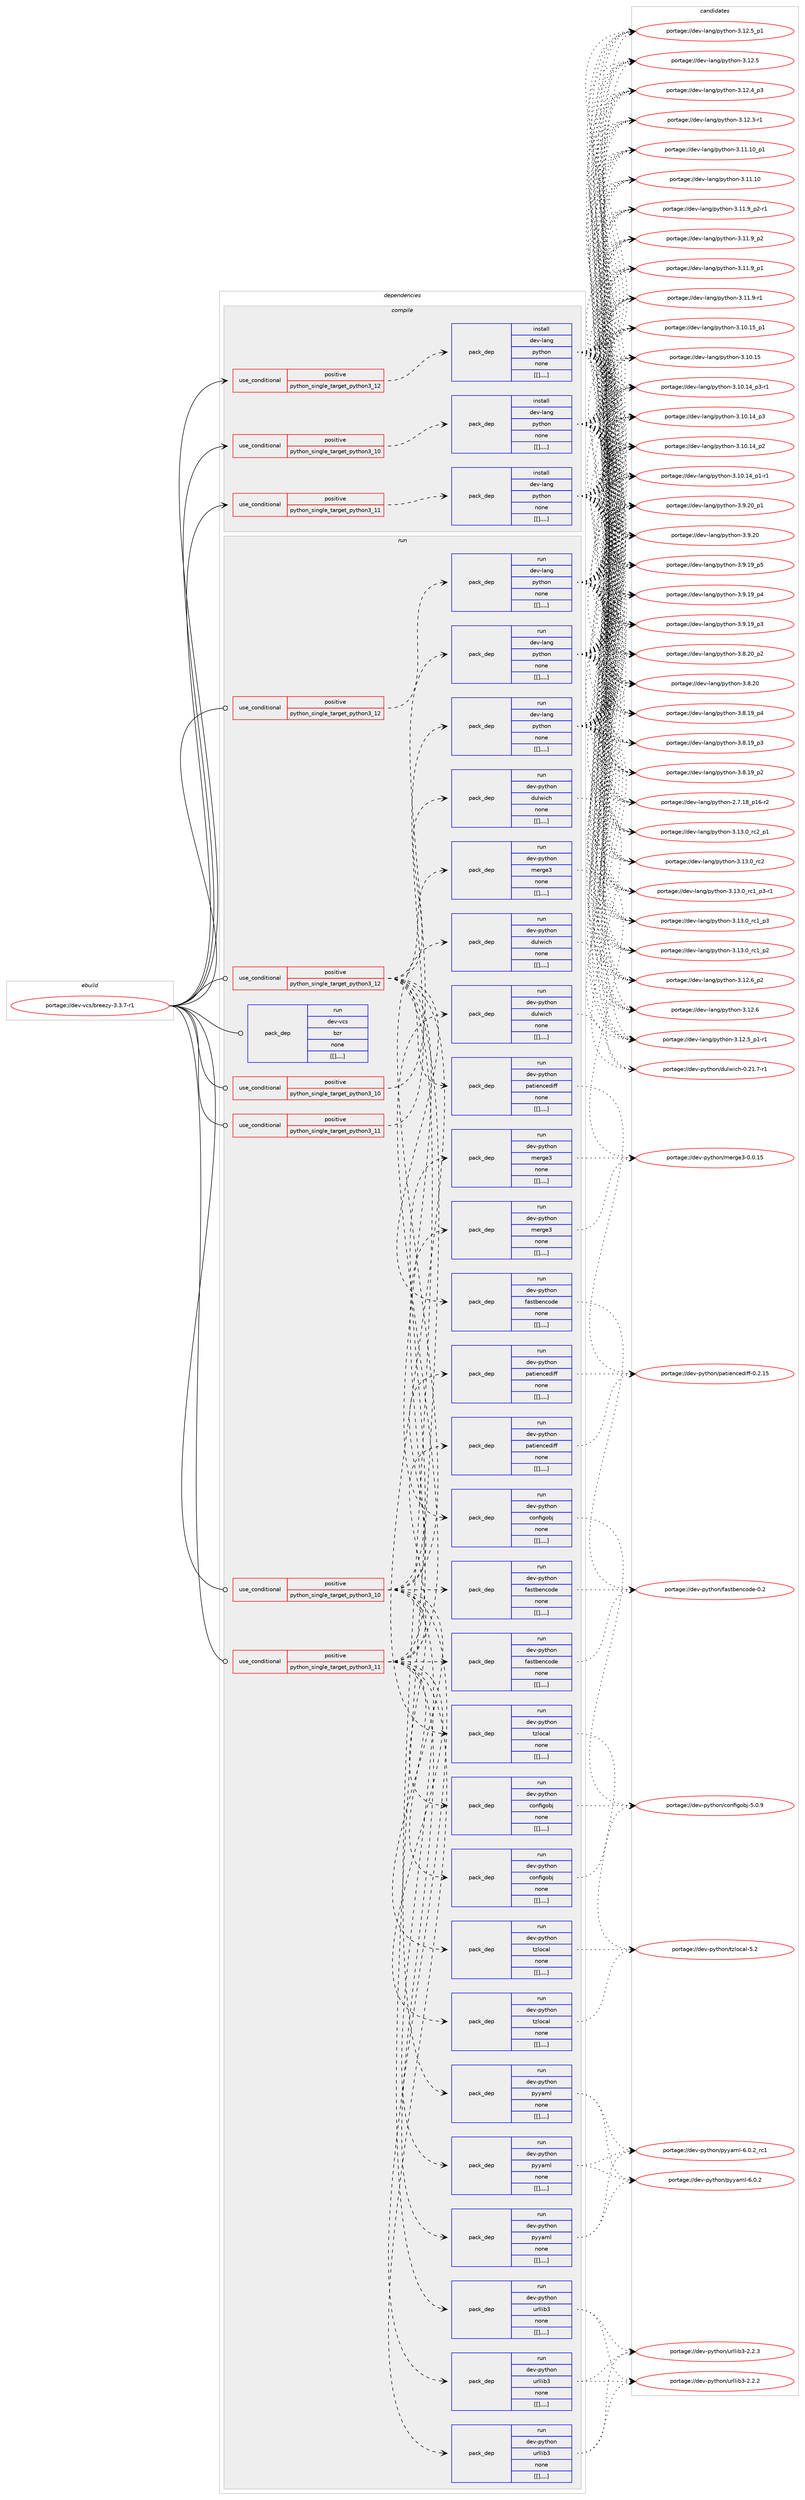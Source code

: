 digraph prolog {

# *************
# Graph options
# *************

newrank=true;
concentrate=true;
compound=true;
graph [rankdir=LR,fontname=Helvetica,fontsize=10,ranksep=1.5];#, ranksep=2.5, nodesep=0.2];
edge  [arrowhead=vee];
node  [fontname=Helvetica,fontsize=10];

# **********
# The ebuild
# **********

subgraph cluster_leftcol {
color=gray;
label=<<i>ebuild</i>>;
id [label="portage://dev-vcs/breezy-3.3.7-r1", color=red, width=4, href="../dev-vcs/breezy-3.3.7-r1.svg"];
}

# ****************
# The dependencies
# ****************

subgraph cluster_midcol {
color=gray;
label=<<i>dependencies</i>>;
subgraph cluster_compile {
fillcolor="#eeeeee";
style=filled;
label=<<i>compile</i>>;
subgraph cond64542 {
dependency225504 [label=<<TABLE BORDER="0" CELLBORDER="1" CELLSPACING="0" CELLPADDING="4"><TR><TD ROWSPAN="3" CELLPADDING="10">use_conditional</TD></TR><TR><TD>positive</TD></TR><TR><TD>python_single_target_python3_10</TD></TR></TABLE>>, shape=none, color=red];
subgraph pack159516 {
dependency225505 [label=<<TABLE BORDER="0" CELLBORDER="1" CELLSPACING="0" CELLPADDING="4" WIDTH="220"><TR><TD ROWSPAN="6" CELLPADDING="30">pack_dep</TD></TR><TR><TD WIDTH="110">install</TD></TR><TR><TD>dev-lang</TD></TR><TR><TD>python</TD></TR><TR><TD>none</TD></TR><TR><TD>[[],,,,]</TD></TR></TABLE>>, shape=none, color=blue];
}
dependency225504:e -> dependency225505:w [weight=20,style="dashed",arrowhead="vee"];
}
id:e -> dependency225504:w [weight=20,style="solid",arrowhead="vee"];
subgraph cond64543 {
dependency225506 [label=<<TABLE BORDER="0" CELLBORDER="1" CELLSPACING="0" CELLPADDING="4"><TR><TD ROWSPAN="3" CELLPADDING="10">use_conditional</TD></TR><TR><TD>positive</TD></TR><TR><TD>python_single_target_python3_11</TD></TR></TABLE>>, shape=none, color=red];
subgraph pack159517 {
dependency225507 [label=<<TABLE BORDER="0" CELLBORDER="1" CELLSPACING="0" CELLPADDING="4" WIDTH="220"><TR><TD ROWSPAN="6" CELLPADDING="30">pack_dep</TD></TR><TR><TD WIDTH="110">install</TD></TR><TR><TD>dev-lang</TD></TR><TR><TD>python</TD></TR><TR><TD>none</TD></TR><TR><TD>[[],,,,]</TD></TR></TABLE>>, shape=none, color=blue];
}
dependency225506:e -> dependency225507:w [weight=20,style="dashed",arrowhead="vee"];
}
id:e -> dependency225506:w [weight=20,style="solid",arrowhead="vee"];
subgraph cond64544 {
dependency225508 [label=<<TABLE BORDER="0" CELLBORDER="1" CELLSPACING="0" CELLPADDING="4"><TR><TD ROWSPAN="3" CELLPADDING="10">use_conditional</TD></TR><TR><TD>positive</TD></TR><TR><TD>python_single_target_python3_12</TD></TR></TABLE>>, shape=none, color=red];
subgraph pack159518 {
dependency225509 [label=<<TABLE BORDER="0" CELLBORDER="1" CELLSPACING="0" CELLPADDING="4" WIDTH="220"><TR><TD ROWSPAN="6" CELLPADDING="30">pack_dep</TD></TR><TR><TD WIDTH="110">install</TD></TR><TR><TD>dev-lang</TD></TR><TR><TD>python</TD></TR><TR><TD>none</TD></TR><TR><TD>[[],,,,]</TD></TR></TABLE>>, shape=none, color=blue];
}
dependency225508:e -> dependency225509:w [weight=20,style="dashed",arrowhead="vee"];
}
id:e -> dependency225508:w [weight=20,style="solid",arrowhead="vee"];
}
subgraph cluster_compileandrun {
fillcolor="#eeeeee";
style=filled;
label=<<i>compile and run</i>>;
}
subgraph cluster_run {
fillcolor="#eeeeee";
style=filled;
label=<<i>run</i>>;
subgraph cond64545 {
dependency225510 [label=<<TABLE BORDER="0" CELLBORDER="1" CELLSPACING="0" CELLPADDING="4"><TR><TD ROWSPAN="3" CELLPADDING="10">use_conditional</TD></TR><TR><TD>positive</TD></TR><TR><TD>python_single_target_python3_10</TD></TR></TABLE>>, shape=none, color=red];
subgraph pack159519 {
dependency225511 [label=<<TABLE BORDER="0" CELLBORDER="1" CELLSPACING="0" CELLPADDING="4" WIDTH="220"><TR><TD ROWSPAN="6" CELLPADDING="30">pack_dep</TD></TR><TR><TD WIDTH="110">run</TD></TR><TR><TD>dev-lang</TD></TR><TR><TD>python</TD></TR><TR><TD>none</TD></TR><TR><TD>[[],,,,]</TD></TR></TABLE>>, shape=none, color=blue];
}
dependency225510:e -> dependency225511:w [weight=20,style="dashed",arrowhead="vee"];
}
id:e -> dependency225510:w [weight=20,style="solid",arrowhead="odot"];
subgraph cond64546 {
dependency225512 [label=<<TABLE BORDER="0" CELLBORDER="1" CELLSPACING="0" CELLPADDING="4"><TR><TD ROWSPAN="3" CELLPADDING="10">use_conditional</TD></TR><TR><TD>positive</TD></TR><TR><TD>python_single_target_python3_10</TD></TR></TABLE>>, shape=none, color=red];
subgraph pack159520 {
dependency225513 [label=<<TABLE BORDER="0" CELLBORDER="1" CELLSPACING="0" CELLPADDING="4" WIDTH="220"><TR><TD ROWSPAN="6" CELLPADDING="30">pack_dep</TD></TR><TR><TD WIDTH="110">run</TD></TR><TR><TD>dev-python</TD></TR><TR><TD>configobj</TD></TR><TR><TD>none</TD></TR><TR><TD>[[],,,,]</TD></TR></TABLE>>, shape=none, color=blue];
}
dependency225512:e -> dependency225513:w [weight=20,style="dashed",arrowhead="vee"];
subgraph pack159521 {
dependency225514 [label=<<TABLE BORDER="0" CELLBORDER="1" CELLSPACING="0" CELLPADDING="4" WIDTH="220"><TR><TD ROWSPAN="6" CELLPADDING="30">pack_dep</TD></TR><TR><TD WIDTH="110">run</TD></TR><TR><TD>dev-python</TD></TR><TR><TD>fastbencode</TD></TR><TR><TD>none</TD></TR><TR><TD>[[],,,,]</TD></TR></TABLE>>, shape=none, color=blue];
}
dependency225512:e -> dependency225514:w [weight=20,style="dashed",arrowhead="vee"];
subgraph pack159522 {
dependency225515 [label=<<TABLE BORDER="0" CELLBORDER="1" CELLSPACING="0" CELLPADDING="4" WIDTH="220"><TR><TD ROWSPAN="6" CELLPADDING="30">pack_dep</TD></TR><TR><TD WIDTH="110">run</TD></TR><TR><TD>dev-python</TD></TR><TR><TD>patiencediff</TD></TR><TR><TD>none</TD></TR><TR><TD>[[],,,,]</TD></TR></TABLE>>, shape=none, color=blue];
}
dependency225512:e -> dependency225515:w [weight=20,style="dashed",arrowhead="vee"];
subgraph pack159523 {
dependency225516 [label=<<TABLE BORDER="0" CELLBORDER="1" CELLSPACING="0" CELLPADDING="4" WIDTH="220"><TR><TD ROWSPAN="6" CELLPADDING="30">pack_dep</TD></TR><TR><TD WIDTH="110">run</TD></TR><TR><TD>dev-python</TD></TR><TR><TD>merge3</TD></TR><TR><TD>none</TD></TR><TR><TD>[[],,,,]</TD></TR></TABLE>>, shape=none, color=blue];
}
dependency225512:e -> dependency225516:w [weight=20,style="dashed",arrowhead="vee"];
subgraph pack159524 {
dependency225517 [label=<<TABLE BORDER="0" CELLBORDER="1" CELLSPACING="0" CELLPADDING="4" WIDTH="220"><TR><TD ROWSPAN="6" CELLPADDING="30">pack_dep</TD></TR><TR><TD WIDTH="110">run</TD></TR><TR><TD>dev-python</TD></TR><TR><TD>dulwich</TD></TR><TR><TD>none</TD></TR><TR><TD>[[],,,,]</TD></TR></TABLE>>, shape=none, color=blue];
}
dependency225512:e -> dependency225517:w [weight=20,style="dashed",arrowhead="vee"];
subgraph pack159525 {
dependency225518 [label=<<TABLE BORDER="0" CELLBORDER="1" CELLSPACING="0" CELLPADDING="4" WIDTH="220"><TR><TD ROWSPAN="6" CELLPADDING="30">pack_dep</TD></TR><TR><TD WIDTH="110">run</TD></TR><TR><TD>dev-python</TD></TR><TR><TD>urllib3</TD></TR><TR><TD>none</TD></TR><TR><TD>[[],,,,]</TD></TR></TABLE>>, shape=none, color=blue];
}
dependency225512:e -> dependency225518:w [weight=20,style="dashed",arrowhead="vee"];
subgraph pack159526 {
dependency225519 [label=<<TABLE BORDER="0" CELLBORDER="1" CELLSPACING="0" CELLPADDING="4" WIDTH="220"><TR><TD ROWSPAN="6" CELLPADDING="30">pack_dep</TD></TR><TR><TD WIDTH="110">run</TD></TR><TR><TD>dev-python</TD></TR><TR><TD>pyyaml</TD></TR><TR><TD>none</TD></TR><TR><TD>[[],,,,]</TD></TR></TABLE>>, shape=none, color=blue];
}
dependency225512:e -> dependency225519:w [weight=20,style="dashed",arrowhead="vee"];
subgraph pack159527 {
dependency225520 [label=<<TABLE BORDER="0" CELLBORDER="1" CELLSPACING="0" CELLPADDING="4" WIDTH="220"><TR><TD ROWSPAN="6" CELLPADDING="30">pack_dep</TD></TR><TR><TD WIDTH="110">run</TD></TR><TR><TD>dev-python</TD></TR><TR><TD>tzlocal</TD></TR><TR><TD>none</TD></TR><TR><TD>[[],,,,]</TD></TR></TABLE>>, shape=none, color=blue];
}
dependency225512:e -> dependency225520:w [weight=20,style="dashed",arrowhead="vee"];
}
id:e -> dependency225512:w [weight=20,style="solid",arrowhead="odot"];
subgraph cond64547 {
dependency225521 [label=<<TABLE BORDER="0" CELLBORDER="1" CELLSPACING="0" CELLPADDING="4"><TR><TD ROWSPAN="3" CELLPADDING="10">use_conditional</TD></TR><TR><TD>positive</TD></TR><TR><TD>python_single_target_python3_11</TD></TR></TABLE>>, shape=none, color=red];
subgraph pack159528 {
dependency225522 [label=<<TABLE BORDER="0" CELLBORDER="1" CELLSPACING="0" CELLPADDING="4" WIDTH="220"><TR><TD ROWSPAN="6" CELLPADDING="30">pack_dep</TD></TR><TR><TD WIDTH="110">run</TD></TR><TR><TD>dev-lang</TD></TR><TR><TD>python</TD></TR><TR><TD>none</TD></TR><TR><TD>[[],,,,]</TD></TR></TABLE>>, shape=none, color=blue];
}
dependency225521:e -> dependency225522:w [weight=20,style="dashed",arrowhead="vee"];
}
id:e -> dependency225521:w [weight=20,style="solid",arrowhead="odot"];
subgraph cond64548 {
dependency225523 [label=<<TABLE BORDER="0" CELLBORDER="1" CELLSPACING="0" CELLPADDING="4"><TR><TD ROWSPAN="3" CELLPADDING="10">use_conditional</TD></TR><TR><TD>positive</TD></TR><TR><TD>python_single_target_python3_11</TD></TR></TABLE>>, shape=none, color=red];
subgraph pack159529 {
dependency225524 [label=<<TABLE BORDER="0" CELLBORDER="1" CELLSPACING="0" CELLPADDING="4" WIDTH="220"><TR><TD ROWSPAN="6" CELLPADDING="30">pack_dep</TD></TR><TR><TD WIDTH="110">run</TD></TR><TR><TD>dev-python</TD></TR><TR><TD>configobj</TD></TR><TR><TD>none</TD></TR><TR><TD>[[],,,,]</TD></TR></TABLE>>, shape=none, color=blue];
}
dependency225523:e -> dependency225524:w [weight=20,style="dashed",arrowhead="vee"];
subgraph pack159530 {
dependency225525 [label=<<TABLE BORDER="0" CELLBORDER="1" CELLSPACING="0" CELLPADDING="4" WIDTH="220"><TR><TD ROWSPAN="6" CELLPADDING="30">pack_dep</TD></TR><TR><TD WIDTH="110">run</TD></TR><TR><TD>dev-python</TD></TR><TR><TD>fastbencode</TD></TR><TR><TD>none</TD></TR><TR><TD>[[],,,,]</TD></TR></TABLE>>, shape=none, color=blue];
}
dependency225523:e -> dependency225525:w [weight=20,style="dashed",arrowhead="vee"];
subgraph pack159531 {
dependency225526 [label=<<TABLE BORDER="0" CELLBORDER="1" CELLSPACING="0" CELLPADDING="4" WIDTH="220"><TR><TD ROWSPAN="6" CELLPADDING="30">pack_dep</TD></TR><TR><TD WIDTH="110">run</TD></TR><TR><TD>dev-python</TD></TR><TR><TD>patiencediff</TD></TR><TR><TD>none</TD></TR><TR><TD>[[],,,,]</TD></TR></TABLE>>, shape=none, color=blue];
}
dependency225523:e -> dependency225526:w [weight=20,style="dashed",arrowhead="vee"];
subgraph pack159532 {
dependency225527 [label=<<TABLE BORDER="0" CELLBORDER="1" CELLSPACING="0" CELLPADDING="4" WIDTH="220"><TR><TD ROWSPAN="6" CELLPADDING="30">pack_dep</TD></TR><TR><TD WIDTH="110">run</TD></TR><TR><TD>dev-python</TD></TR><TR><TD>merge3</TD></TR><TR><TD>none</TD></TR><TR><TD>[[],,,,]</TD></TR></TABLE>>, shape=none, color=blue];
}
dependency225523:e -> dependency225527:w [weight=20,style="dashed",arrowhead="vee"];
subgraph pack159533 {
dependency225528 [label=<<TABLE BORDER="0" CELLBORDER="1" CELLSPACING="0" CELLPADDING="4" WIDTH="220"><TR><TD ROWSPAN="6" CELLPADDING="30">pack_dep</TD></TR><TR><TD WIDTH="110">run</TD></TR><TR><TD>dev-python</TD></TR><TR><TD>dulwich</TD></TR><TR><TD>none</TD></TR><TR><TD>[[],,,,]</TD></TR></TABLE>>, shape=none, color=blue];
}
dependency225523:e -> dependency225528:w [weight=20,style="dashed",arrowhead="vee"];
subgraph pack159534 {
dependency225529 [label=<<TABLE BORDER="0" CELLBORDER="1" CELLSPACING="0" CELLPADDING="4" WIDTH="220"><TR><TD ROWSPAN="6" CELLPADDING="30">pack_dep</TD></TR><TR><TD WIDTH="110">run</TD></TR><TR><TD>dev-python</TD></TR><TR><TD>urllib3</TD></TR><TR><TD>none</TD></TR><TR><TD>[[],,,,]</TD></TR></TABLE>>, shape=none, color=blue];
}
dependency225523:e -> dependency225529:w [weight=20,style="dashed",arrowhead="vee"];
subgraph pack159535 {
dependency225530 [label=<<TABLE BORDER="0" CELLBORDER="1" CELLSPACING="0" CELLPADDING="4" WIDTH="220"><TR><TD ROWSPAN="6" CELLPADDING="30">pack_dep</TD></TR><TR><TD WIDTH="110">run</TD></TR><TR><TD>dev-python</TD></TR><TR><TD>pyyaml</TD></TR><TR><TD>none</TD></TR><TR><TD>[[],,,,]</TD></TR></TABLE>>, shape=none, color=blue];
}
dependency225523:e -> dependency225530:w [weight=20,style="dashed",arrowhead="vee"];
subgraph pack159536 {
dependency225531 [label=<<TABLE BORDER="0" CELLBORDER="1" CELLSPACING="0" CELLPADDING="4" WIDTH="220"><TR><TD ROWSPAN="6" CELLPADDING="30">pack_dep</TD></TR><TR><TD WIDTH="110">run</TD></TR><TR><TD>dev-python</TD></TR><TR><TD>tzlocal</TD></TR><TR><TD>none</TD></TR><TR><TD>[[],,,,]</TD></TR></TABLE>>, shape=none, color=blue];
}
dependency225523:e -> dependency225531:w [weight=20,style="dashed",arrowhead="vee"];
}
id:e -> dependency225523:w [weight=20,style="solid",arrowhead="odot"];
subgraph cond64549 {
dependency225532 [label=<<TABLE BORDER="0" CELLBORDER="1" CELLSPACING="0" CELLPADDING="4"><TR><TD ROWSPAN="3" CELLPADDING="10">use_conditional</TD></TR><TR><TD>positive</TD></TR><TR><TD>python_single_target_python3_12</TD></TR></TABLE>>, shape=none, color=red];
subgraph pack159537 {
dependency225533 [label=<<TABLE BORDER="0" CELLBORDER="1" CELLSPACING="0" CELLPADDING="4" WIDTH="220"><TR><TD ROWSPAN="6" CELLPADDING="30">pack_dep</TD></TR><TR><TD WIDTH="110">run</TD></TR><TR><TD>dev-lang</TD></TR><TR><TD>python</TD></TR><TR><TD>none</TD></TR><TR><TD>[[],,,,]</TD></TR></TABLE>>, shape=none, color=blue];
}
dependency225532:e -> dependency225533:w [weight=20,style="dashed",arrowhead="vee"];
}
id:e -> dependency225532:w [weight=20,style="solid",arrowhead="odot"];
subgraph cond64550 {
dependency225534 [label=<<TABLE BORDER="0" CELLBORDER="1" CELLSPACING="0" CELLPADDING="4"><TR><TD ROWSPAN="3" CELLPADDING="10">use_conditional</TD></TR><TR><TD>positive</TD></TR><TR><TD>python_single_target_python3_12</TD></TR></TABLE>>, shape=none, color=red];
subgraph pack159538 {
dependency225535 [label=<<TABLE BORDER="0" CELLBORDER="1" CELLSPACING="0" CELLPADDING="4" WIDTH="220"><TR><TD ROWSPAN="6" CELLPADDING="30">pack_dep</TD></TR><TR><TD WIDTH="110">run</TD></TR><TR><TD>dev-python</TD></TR><TR><TD>configobj</TD></TR><TR><TD>none</TD></TR><TR><TD>[[],,,,]</TD></TR></TABLE>>, shape=none, color=blue];
}
dependency225534:e -> dependency225535:w [weight=20,style="dashed",arrowhead="vee"];
subgraph pack159539 {
dependency225536 [label=<<TABLE BORDER="0" CELLBORDER="1" CELLSPACING="0" CELLPADDING="4" WIDTH="220"><TR><TD ROWSPAN="6" CELLPADDING="30">pack_dep</TD></TR><TR><TD WIDTH="110">run</TD></TR><TR><TD>dev-python</TD></TR><TR><TD>fastbencode</TD></TR><TR><TD>none</TD></TR><TR><TD>[[],,,,]</TD></TR></TABLE>>, shape=none, color=blue];
}
dependency225534:e -> dependency225536:w [weight=20,style="dashed",arrowhead="vee"];
subgraph pack159540 {
dependency225537 [label=<<TABLE BORDER="0" CELLBORDER="1" CELLSPACING="0" CELLPADDING="4" WIDTH="220"><TR><TD ROWSPAN="6" CELLPADDING="30">pack_dep</TD></TR><TR><TD WIDTH="110">run</TD></TR><TR><TD>dev-python</TD></TR><TR><TD>patiencediff</TD></TR><TR><TD>none</TD></TR><TR><TD>[[],,,,]</TD></TR></TABLE>>, shape=none, color=blue];
}
dependency225534:e -> dependency225537:w [weight=20,style="dashed",arrowhead="vee"];
subgraph pack159541 {
dependency225538 [label=<<TABLE BORDER="0" CELLBORDER="1" CELLSPACING="0" CELLPADDING="4" WIDTH="220"><TR><TD ROWSPAN="6" CELLPADDING="30">pack_dep</TD></TR><TR><TD WIDTH="110">run</TD></TR><TR><TD>dev-python</TD></TR><TR><TD>merge3</TD></TR><TR><TD>none</TD></TR><TR><TD>[[],,,,]</TD></TR></TABLE>>, shape=none, color=blue];
}
dependency225534:e -> dependency225538:w [weight=20,style="dashed",arrowhead="vee"];
subgraph pack159542 {
dependency225539 [label=<<TABLE BORDER="0" CELLBORDER="1" CELLSPACING="0" CELLPADDING="4" WIDTH="220"><TR><TD ROWSPAN="6" CELLPADDING="30">pack_dep</TD></TR><TR><TD WIDTH="110">run</TD></TR><TR><TD>dev-python</TD></TR><TR><TD>dulwich</TD></TR><TR><TD>none</TD></TR><TR><TD>[[],,,,]</TD></TR></TABLE>>, shape=none, color=blue];
}
dependency225534:e -> dependency225539:w [weight=20,style="dashed",arrowhead="vee"];
subgraph pack159543 {
dependency225540 [label=<<TABLE BORDER="0" CELLBORDER="1" CELLSPACING="0" CELLPADDING="4" WIDTH="220"><TR><TD ROWSPAN="6" CELLPADDING="30">pack_dep</TD></TR><TR><TD WIDTH="110">run</TD></TR><TR><TD>dev-python</TD></TR><TR><TD>urllib3</TD></TR><TR><TD>none</TD></TR><TR><TD>[[],,,,]</TD></TR></TABLE>>, shape=none, color=blue];
}
dependency225534:e -> dependency225540:w [weight=20,style="dashed",arrowhead="vee"];
subgraph pack159544 {
dependency225541 [label=<<TABLE BORDER="0" CELLBORDER="1" CELLSPACING="0" CELLPADDING="4" WIDTH="220"><TR><TD ROWSPAN="6" CELLPADDING="30">pack_dep</TD></TR><TR><TD WIDTH="110">run</TD></TR><TR><TD>dev-python</TD></TR><TR><TD>pyyaml</TD></TR><TR><TD>none</TD></TR><TR><TD>[[],,,,]</TD></TR></TABLE>>, shape=none, color=blue];
}
dependency225534:e -> dependency225541:w [weight=20,style="dashed",arrowhead="vee"];
subgraph pack159545 {
dependency225542 [label=<<TABLE BORDER="0" CELLBORDER="1" CELLSPACING="0" CELLPADDING="4" WIDTH="220"><TR><TD ROWSPAN="6" CELLPADDING="30">pack_dep</TD></TR><TR><TD WIDTH="110">run</TD></TR><TR><TD>dev-python</TD></TR><TR><TD>tzlocal</TD></TR><TR><TD>none</TD></TR><TR><TD>[[],,,,]</TD></TR></TABLE>>, shape=none, color=blue];
}
dependency225534:e -> dependency225542:w [weight=20,style="dashed",arrowhead="vee"];
}
id:e -> dependency225534:w [weight=20,style="solid",arrowhead="odot"];
subgraph pack159546 {
dependency225543 [label=<<TABLE BORDER="0" CELLBORDER="1" CELLSPACING="0" CELLPADDING="4" WIDTH="220"><TR><TD ROWSPAN="6" CELLPADDING="30">pack_dep</TD></TR><TR><TD WIDTH="110">run</TD></TR><TR><TD>dev-vcs</TD></TR><TR><TD>bzr</TD></TR><TR><TD>none</TD></TR><TR><TD>[[],,,,]</TD></TR></TABLE>>, shape=none, color=blue];
}
id:e -> dependency225543:w [weight=20,style="solid",arrowhead="odot"];
}
}

# **************
# The candidates
# **************

subgraph cluster_choices {
rank=same;
color=gray;
label=<<i>candidates</i>>;

subgraph choice159516 {
color=black;
nodesep=1;
choice100101118451089711010347112121116104111110455146495146489511499509511249 [label="portage://dev-lang/python-3.13.0_rc2_p1", color=red, width=4,href="../dev-lang/python-3.13.0_rc2_p1.svg"];
choice10010111845108971101034711212111610411111045514649514648951149950 [label="portage://dev-lang/python-3.13.0_rc2", color=red, width=4,href="../dev-lang/python-3.13.0_rc2.svg"];
choice1001011184510897110103471121211161041111104551464951464895114994995112514511449 [label="portage://dev-lang/python-3.13.0_rc1_p3-r1", color=red, width=4,href="../dev-lang/python-3.13.0_rc1_p3-r1.svg"];
choice100101118451089711010347112121116104111110455146495146489511499499511251 [label="portage://dev-lang/python-3.13.0_rc1_p3", color=red, width=4,href="../dev-lang/python-3.13.0_rc1_p3.svg"];
choice100101118451089711010347112121116104111110455146495146489511499499511250 [label="portage://dev-lang/python-3.13.0_rc1_p2", color=red, width=4,href="../dev-lang/python-3.13.0_rc1_p2.svg"];
choice100101118451089711010347112121116104111110455146495046549511250 [label="portage://dev-lang/python-3.12.6_p2", color=red, width=4,href="../dev-lang/python-3.12.6_p2.svg"];
choice10010111845108971101034711212111610411111045514649504654 [label="portage://dev-lang/python-3.12.6", color=red, width=4,href="../dev-lang/python-3.12.6.svg"];
choice1001011184510897110103471121211161041111104551464950465395112494511449 [label="portage://dev-lang/python-3.12.5_p1-r1", color=red, width=4,href="../dev-lang/python-3.12.5_p1-r1.svg"];
choice100101118451089711010347112121116104111110455146495046539511249 [label="portage://dev-lang/python-3.12.5_p1", color=red, width=4,href="../dev-lang/python-3.12.5_p1.svg"];
choice10010111845108971101034711212111610411111045514649504653 [label="portage://dev-lang/python-3.12.5", color=red, width=4,href="../dev-lang/python-3.12.5.svg"];
choice100101118451089711010347112121116104111110455146495046529511251 [label="portage://dev-lang/python-3.12.4_p3", color=red, width=4,href="../dev-lang/python-3.12.4_p3.svg"];
choice100101118451089711010347112121116104111110455146495046514511449 [label="portage://dev-lang/python-3.12.3-r1", color=red, width=4,href="../dev-lang/python-3.12.3-r1.svg"];
choice10010111845108971101034711212111610411111045514649494649489511249 [label="portage://dev-lang/python-3.11.10_p1", color=red, width=4,href="../dev-lang/python-3.11.10_p1.svg"];
choice1001011184510897110103471121211161041111104551464949464948 [label="portage://dev-lang/python-3.11.10", color=red, width=4,href="../dev-lang/python-3.11.10.svg"];
choice1001011184510897110103471121211161041111104551464949465795112504511449 [label="portage://dev-lang/python-3.11.9_p2-r1", color=red, width=4,href="../dev-lang/python-3.11.9_p2-r1.svg"];
choice100101118451089711010347112121116104111110455146494946579511250 [label="portage://dev-lang/python-3.11.9_p2", color=red, width=4,href="../dev-lang/python-3.11.9_p2.svg"];
choice100101118451089711010347112121116104111110455146494946579511249 [label="portage://dev-lang/python-3.11.9_p1", color=red, width=4,href="../dev-lang/python-3.11.9_p1.svg"];
choice100101118451089711010347112121116104111110455146494946574511449 [label="portage://dev-lang/python-3.11.9-r1", color=red, width=4,href="../dev-lang/python-3.11.9-r1.svg"];
choice10010111845108971101034711212111610411111045514649484649539511249 [label="portage://dev-lang/python-3.10.15_p1", color=red, width=4,href="../dev-lang/python-3.10.15_p1.svg"];
choice1001011184510897110103471121211161041111104551464948464953 [label="portage://dev-lang/python-3.10.15", color=red, width=4,href="../dev-lang/python-3.10.15.svg"];
choice100101118451089711010347112121116104111110455146494846495295112514511449 [label="portage://dev-lang/python-3.10.14_p3-r1", color=red, width=4,href="../dev-lang/python-3.10.14_p3-r1.svg"];
choice10010111845108971101034711212111610411111045514649484649529511251 [label="portage://dev-lang/python-3.10.14_p3", color=red, width=4,href="../dev-lang/python-3.10.14_p3.svg"];
choice10010111845108971101034711212111610411111045514649484649529511250 [label="portage://dev-lang/python-3.10.14_p2", color=red, width=4,href="../dev-lang/python-3.10.14_p2.svg"];
choice100101118451089711010347112121116104111110455146494846495295112494511449 [label="portage://dev-lang/python-3.10.14_p1-r1", color=red, width=4,href="../dev-lang/python-3.10.14_p1-r1.svg"];
choice100101118451089711010347112121116104111110455146574650489511249 [label="portage://dev-lang/python-3.9.20_p1", color=red, width=4,href="../dev-lang/python-3.9.20_p1.svg"];
choice10010111845108971101034711212111610411111045514657465048 [label="portage://dev-lang/python-3.9.20", color=red, width=4,href="../dev-lang/python-3.9.20.svg"];
choice100101118451089711010347112121116104111110455146574649579511253 [label="portage://dev-lang/python-3.9.19_p5", color=red, width=4,href="../dev-lang/python-3.9.19_p5.svg"];
choice100101118451089711010347112121116104111110455146574649579511252 [label="portage://dev-lang/python-3.9.19_p4", color=red, width=4,href="../dev-lang/python-3.9.19_p4.svg"];
choice100101118451089711010347112121116104111110455146574649579511251 [label="portage://dev-lang/python-3.9.19_p3", color=red, width=4,href="../dev-lang/python-3.9.19_p3.svg"];
choice100101118451089711010347112121116104111110455146564650489511250 [label="portage://dev-lang/python-3.8.20_p2", color=red, width=4,href="../dev-lang/python-3.8.20_p2.svg"];
choice10010111845108971101034711212111610411111045514656465048 [label="portage://dev-lang/python-3.8.20", color=red, width=4,href="../dev-lang/python-3.8.20.svg"];
choice100101118451089711010347112121116104111110455146564649579511252 [label="portage://dev-lang/python-3.8.19_p4", color=red, width=4,href="../dev-lang/python-3.8.19_p4.svg"];
choice100101118451089711010347112121116104111110455146564649579511251 [label="portage://dev-lang/python-3.8.19_p3", color=red, width=4,href="../dev-lang/python-3.8.19_p3.svg"];
choice100101118451089711010347112121116104111110455146564649579511250 [label="portage://dev-lang/python-3.8.19_p2", color=red, width=4,href="../dev-lang/python-3.8.19_p2.svg"];
choice100101118451089711010347112121116104111110455046554649569511249544511450 [label="portage://dev-lang/python-2.7.18_p16-r2", color=red, width=4,href="../dev-lang/python-2.7.18_p16-r2.svg"];
dependency225505:e -> choice100101118451089711010347112121116104111110455146495146489511499509511249:w [style=dotted,weight="100"];
dependency225505:e -> choice10010111845108971101034711212111610411111045514649514648951149950:w [style=dotted,weight="100"];
dependency225505:e -> choice1001011184510897110103471121211161041111104551464951464895114994995112514511449:w [style=dotted,weight="100"];
dependency225505:e -> choice100101118451089711010347112121116104111110455146495146489511499499511251:w [style=dotted,weight="100"];
dependency225505:e -> choice100101118451089711010347112121116104111110455146495146489511499499511250:w [style=dotted,weight="100"];
dependency225505:e -> choice100101118451089711010347112121116104111110455146495046549511250:w [style=dotted,weight="100"];
dependency225505:e -> choice10010111845108971101034711212111610411111045514649504654:w [style=dotted,weight="100"];
dependency225505:e -> choice1001011184510897110103471121211161041111104551464950465395112494511449:w [style=dotted,weight="100"];
dependency225505:e -> choice100101118451089711010347112121116104111110455146495046539511249:w [style=dotted,weight="100"];
dependency225505:e -> choice10010111845108971101034711212111610411111045514649504653:w [style=dotted,weight="100"];
dependency225505:e -> choice100101118451089711010347112121116104111110455146495046529511251:w [style=dotted,weight="100"];
dependency225505:e -> choice100101118451089711010347112121116104111110455146495046514511449:w [style=dotted,weight="100"];
dependency225505:e -> choice10010111845108971101034711212111610411111045514649494649489511249:w [style=dotted,weight="100"];
dependency225505:e -> choice1001011184510897110103471121211161041111104551464949464948:w [style=dotted,weight="100"];
dependency225505:e -> choice1001011184510897110103471121211161041111104551464949465795112504511449:w [style=dotted,weight="100"];
dependency225505:e -> choice100101118451089711010347112121116104111110455146494946579511250:w [style=dotted,weight="100"];
dependency225505:e -> choice100101118451089711010347112121116104111110455146494946579511249:w [style=dotted,weight="100"];
dependency225505:e -> choice100101118451089711010347112121116104111110455146494946574511449:w [style=dotted,weight="100"];
dependency225505:e -> choice10010111845108971101034711212111610411111045514649484649539511249:w [style=dotted,weight="100"];
dependency225505:e -> choice1001011184510897110103471121211161041111104551464948464953:w [style=dotted,weight="100"];
dependency225505:e -> choice100101118451089711010347112121116104111110455146494846495295112514511449:w [style=dotted,weight="100"];
dependency225505:e -> choice10010111845108971101034711212111610411111045514649484649529511251:w [style=dotted,weight="100"];
dependency225505:e -> choice10010111845108971101034711212111610411111045514649484649529511250:w [style=dotted,weight="100"];
dependency225505:e -> choice100101118451089711010347112121116104111110455146494846495295112494511449:w [style=dotted,weight="100"];
dependency225505:e -> choice100101118451089711010347112121116104111110455146574650489511249:w [style=dotted,weight="100"];
dependency225505:e -> choice10010111845108971101034711212111610411111045514657465048:w [style=dotted,weight="100"];
dependency225505:e -> choice100101118451089711010347112121116104111110455146574649579511253:w [style=dotted,weight="100"];
dependency225505:e -> choice100101118451089711010347112121116104111110455146574649579511252:w [style=dotted,weight="100"];
dependency225505:e -> choice100101118451089711010347112121116104111110455146574649579511251:w [style=dotted,weight="100"];
dependency225505:e -> choice100101118451089711010347112121116104111110455146564650489511250:w [style=dotted,weight="100"];
dependency225505:e -> choice10010111845108971101034711212111610411111045514656465048:w [style=dotted,weight="100"];
dependency225505:e -> choice100101118451089711010347112121116104111110455146564649579511252:w [style=dotted,weight="100"];
dependency225505:e -> choice100101118451089711010347112121116104111110455146564649579511251:w [style=dotted,weight="100"];
dependency225505:e -> choice100101118451089711010347112121116104111110455146564649579511250:w [style=dotted,weight="100"];
dependency225505:e -> choice100101118451089711010347112121116104111110455046554649569511249544511450:w [style=dotted,weight="100"];
}
subgraph choice159517 {
color=black;
nodesep=1;
choice100101118451089711010347112121116104111110455146495146489511499509511249 [label="portage://dev-lang/python-3.13.0_rc2_p1", color=red, width=4,href="../dev-lang/python-3.13.0_rc2_p1.svg"];
choice10010111845108971101034711212111610411111045514649514648951149950 [label="portage://dev-lang/python-3.13.0_rc2", color=red, width=4,href="../dev-lang/python-3.13.0_rc2.svg"];
choice1001011184510897110103471121211161041111104551464951464895114994995112514511449 [label="portage://dev-lang/python-3.13.0_rc1_p3-r1", color=red, width=4,href="../dev-lang/python-3.13.0_rc1_p3-r1.svg"];
choice100101118451089711010347112121116104111110455146495146489511499499511251 [label="portage://dev-lang/python-3.13.0_rc1_p3", color=red, width=4,href="../dev-lang/python-3.13.0_rc1_p3.svg"];
choice100101118451089711010347112121116104111110455146495146489511499499511250 [label="portage://dev-lang/python-3.13.0_rc1_p2", color=red, width=4,href="../dev-lang/python-3.13.0_rc1_p2.svg"];
choice100101118451089711010347112121116104111110455146495046549511250 [label="portage://dev-lang/python-3.12.6_p2", color=red, width=4,href="../dev-lang/python-3.12.6_p2.svg"];
choice10010111845108971101034711212111610411111045514649504654 [label="portage://dev-lang/python-3.12.6", color=red, width=4,href="../dev-lang/python-3.12.6.svg"];
choice1001011184510897110103471121211161041111104551464950465395112494511449 [label="portage://dev-lang/python-3.12.5_p1-r1", color=red, width=4,href="../dev-lang/python-3.12.5_p1-r1.svg"];
choice100101118451089711010347112121116104111110455146495046539511249 [label="portage://dev-lang/python-3.12.5_p1", color=red, width=4,href="../dev-lang/python-3.12.5_p1.svg"];
choice10010111845108971101034711212111610411111045514649504653 [label="portage://dev-lang/python-3.12.5", color=red, width=4,href="../dev-lang/python-3.12.5.svg"];
choice100101118451089711010347112121116104111110455146495046529511251 [label="portage://dev-lang/python-3.12.4_p3", color=red, width=4,href="../dev-lang/python-3.12.4_p3.svg"];
choice100101118451089711010347112121116104111110455146495046514511449 [label="portage://dev-lang/python-3.12.3-r1", color=red, width=4,href="../dev-lang/python-3.12.3-r1.svg"];
choice10010111845108971101034711212111610411111045514649494649489511249 [label="portage://dev-lang/python-3.11.10_p1", color=red, width=4,href="../dev-lang/python-3.11.10_p1.svg"];
choice1001011184510897110103471121211161041111104551464949464948 [label="portage://dev-lang/python-3.11.10", color=red, width=4,href="../dev-lang/python-3.11.10.svg"];
choice1001011184510897110103471121211161041111104551464949465795112504511449 [label="portage://dev-lang/python-3.11.9_p2-r1", color=red, width=4,href="../dev-lang/python-3.11.9_p2-r1.svg"];
choice100101118451089711010347112121116104111110455146494946579511250 [label="portage://dev-lang/python-3.11.9_p2", color=red, width=4,href="../dev-lang/python-3.11.9_p2.svg"];
choice100101118451089711010347112121116104111110455146494946579511249 [label="portage://dev-lang/python-3.11.9_p1", color=red, width=4,href="../dev-lang/python-3.11.9_p1.svg"];
choice100101118451089711010347112121116104111110455146494946574511449 [label="portage://dev-lang/python-3.11.9-r1", color=red, width=4,href="../dev-lang/python-3.11.9-r1.svg"];
choice10010111845108971101034711212111610411111045514649484649539511249 [label="portage://dev-lang/python-3.10.15_p1", color=red, width=4,href="../dev-lang/python-3.10.15_p1.svg"];
choice1001011184510897110103471121211161041111104551464948464953 [label="portage://dev-lang/python-3.10.15", color=red, width=4,href="../dev-lang/python-3.10.15.svg"];
choice100101118451089711010347112121116104111110455146494846495295112514511449 [label="portage://dev-lang/python-3.10.14_p3-r1", color=red, width=4,href="../dev-lang/python-3.10.14_p3-r1.svg"];
choice10010111845108971101034711212111610411111045514649484649529511251 [label="portage://dev-lang/python-3.10.14_p3", color=red, width=4,href="../dev-lang/python-3.10.14_p3.svg"];
choice10010111845108971101034711212111610411111045514649484649529511250 [label="portage://dev-lang/python-3.10.14_p2", color=red, width=4,href="../dev-lang/python-3.10.14_p2.svg"];
choice100101118451089711010347112121116104111110455146494846495295112494511449 [label="portage://dev-lang/python-3.10.14_p1-r1", color=red, width=4,href="../dev-lang/python-3.10.14_p1-r1.svg"];
choice100101118451089711010347112121116104111110455146574650489511249 [label="portage://dev-lang/python-3.9.20_p1", color=red, width=4,href="../dev-lang/python-3.9.20_p1.svg"];
choice10010111845108971101034711212111610411111045514657465048 [label="portage://dev-lang/python-3.9.20", color=red, width=4,href="../dev-lang/python-3.9.20.svg"];
choice100101118451089711010347112121116104111110455146574649579511253 [label="portage://dev-lang/python-3.9.19_p5", color=red, width=4,href="../dev-lang/python-3.9.19_p5.svg"];
choice100101118451089711010347112121116104111110455146574649579511252 [label="portage://dev-lang/python-3.9.19_p4", color=red, width=4,href="../dev-lang/python-3.9.19_p4.svg"];
choice100101118451089711010347112121116104111110455146574649579511251 [label="portage://dev-lang/python-3.9.19_p3", color=red, width=4,href="../dev-lang/python-3.9.19_p3.svg"];
choice100101118451089711010347112121116104111110455146564650489511250 [label="portage://dev-lang/python-3.8.20_p2", color=red, width=4,href="../dev-lang/python-3.8.20_p2.svg"];
choice10010111845108971101034711212111610411111045514656465048 [label="portage://dev-lang/python-3.8.20", color=red, width=4,href="../dev-lang/python-3.8.20.svg"];
choice100101118451089711010347112121116104111110455146564649579511252 [label="portage://dev-lang/python-3.8.19_p4", color=red, width=4,href="../dev-lang/python-3.8.19_p4.svg"];
choice100101118451089711010347112121116104111110455146564649579511251 [label="portage://dev-lang/python-3.8.19_p3", color=red, width=4,href="../dev-lang/python-3.8.19_p3.svg"];
choice100101118451089711010347112121116104111110455146564649579511250 [label="portage://dev-lang/python-3.8.19_p2", color=red, width=4,href="../dev-lang/python-3.8.19_p2.svg"];
choice100101118451089711010347112121116104111110455046554649569511249544511450 [label="portage://dev-lang/python-2.7.18_p16-r2", color=red, width=4,href="../dev-lang/python-2.7.18_p16-r2.svg"];
dependency225507:e -> choice100101118451089711010347112121116104111110455146495146489511499509511249:w [style=dotted,weight="100"];
dependency225507:e -> choice10010111845108971101034711212111610411111045514649514648951149950:w [style=dotted,weight="100"];
dependency225507:e -> choice1001011184510897110103471121211161041111104551464951464895114994995112514511449:w [style=dotted,weight="100"];
dependency225507:e -> choice100101118451089711010347112121116104111110455146495146489511499499511251:w [style=dotted,weight="100"];
dependency225507:e -> choice100101118451089711010347112121116104111110455146495146489511499499511250:w [style=dotted,weight="100"];
dependency225507:e -> choice100101118451089711010347112121116104111110455146495046549511250:w [style=dotted,weight="100"];
dependency225507:e -> choice10010111845108971101034711212111610411111045514649504654:w [style=dotted,weight="100"];
dependency225507:e -> choice1001011184510897110103471121211161041111104551464950465395112494511449:w [style=dotted,weight="100"];
dependency225507:e -> choice100101118451089711010347112121116104111110455146495046539511249:w [style=dotted,weight="100"];
dependency225507:e -> choice10010111845108971101034711212111610411111045514649504653:w [style=dotted,weight="100"];
dependency225507:e -> choice100101118451089711010347112121116104111110455146495046529511251:w [style=dotted,weight="100"];
dependency225507:e -> choice100101118451089711010347112121116104111110455146495046514511449:w [style=dotted,weight="100"];
dependency225507:e -> choice10010111845108971101034711212111610411111045514649494649489511249:w [style=dotted,weight="100"];
dependency225507:e -> choice1001011184510897110103471121211161041111104551464949464948:w [style=dotted,weight="100"];
dependency225507:e -> choice1001011184510897110103471121211161041111104551464949465795112504511449:w [style=dotted,weight="100"];
dependency225507:e -> choice100101118451089711010347112121116104111110455146494946579511250:w [style=dotted,weight="100"];
dependency225507:e -> choice100101118451089711010347112121116104111110455146494946579511249:w [style=dotted,weight="100"];
dependency225507:e -> choice100101118451089711010347112121116104111110455146494946574511449:w [style=dotted,weight="100"];
dependency225507:e -> choice10010111845108971101034711212111610411111045514649484649539511249:w [style=dotted,weight="100"];
dependency225507:e -> choice1001011184510897110103471121211161041111104551464948464953:w [style=dotted,weight="100"];
dependency225507:e -> choice100101118451089711010347112121116104111110455146494846495295112514511449:w [style=dotted,weight="100"];
dependency225507:e -> choice10010111845108971101034711212111610411111045514649484649529511251:w [style=dotted,weight="100"];
dependency225507:e -> choice10010111845108971101034711212111610411111045514649484649529511250:w [style=dotted,weight="100"];
dependency225507:e -> choice100101118451089711010347112121116104111110455146494846495295112494511449:w [style=dotted,weight="100"];
dependency225507:e -> choice100101118451089711010347112121116104111110455146574650489511249:w [style=dotted,weight="100"];
dependency225507:e -> choice10010111845108971101034711212111610411111045514657465048:w [style=dotted,weight="100"];
dependency225507:e -> choice100101118451089711010347112121116104111110455146574649579511253:w [style=dotted,weight="100"];
dependency225507:e -> choice100101118451089711010347112121116104111110455146574649579511252:w [style=dotted,weight="100"];
dependency225507:e -> choice100101118451089711010347112121116104111110455146574649579511251:w [style=dotted,weight="100"];
dependency225507:e -> choice100101118451089711010347112121116104111110455146564650489511250:w [style=dotted,weight="100"];
dependency225507:e -> choice10010111845108971101034711212111610411111045514656465048:w [style=dotted,weight="100"];
dependency225507:e -> choice100101118451089711010347112121116104111110455146564649579511252:w [style=dotted,weight="100"];
dependency225507:e -> choice100101118451089711010347112121116104111110455146564649579511251:w [style=dotted,weight="100"];
dependency225507:e -> choice100101118451089711010347112121116104111110455146564649579511250:w [style=dotted,weight="100"];
dependency225507:e -> choice100101118451089711010347112121116104111110455046554649569511249544511450:w [style=dotted,weight="100"];
}
subgraph choice159518 {
color=black;
nodesep=1;
choice100101118451089711010347112121116104111110455146495146489511499509511249 [label="portage://dev-lang/python-3.13.0_rc2_p1", color=red, width=4,href="../dev-lang/python-3.13.0_rc2_p1.svg"];
choice10010111845108971101034711212111610411111045514649514648951149950 [label="portage://dev-lang/python-3.13.0_rc2", color=red, width=4,href="../dev-lang/python-3.13.0_rc2.svg"];
choice1001011184510897110103471121211161041111104551464951464895114994995112514511449 [label="portage://dev-lang/python-3.13.0_rc1_p3-r1", color=red, width=4,href="../dev-lang/python-3.13.0_rc1_p3-r1.svg"];
choice100101118451089711010347112121116104111110455146495146489511499499511251 [label="portage://dev-lang/python-3.13.0_rc1_p3", color=red, width=4,href="../dev-lang/python-3.13.0_rc1_p3.svg"];
choice100101118451089711010347112121116104111110455146495146489511499499511250 [label="portage://dev-lang/python-3.13.0_rc1_p2", color=red, width=4,href="../dev-lang/python-3.13.0_rc1_p2.svg"];
choice100101118451089711010347112121116104111110455146495046549511250 [label="portage://dev-lang/python-3.12.6_p2", color=red, width=4,href="../dev-lang/python-3.12.6_p2.svg"];
choice10010111845108971101034711212111610411111045514649504654 [label="portage://dev-lang/python-3.12.6", color=red, width=4,href="../dev-lang/python-3.12.6.svg"];
choice1001011184510897110103471121211161041111104551464950465395112494511449 [label="portage://dev-lang/python-3.12.5_p1-r1", color=red, width=4,href="../dev-lang/python-3.12.5_p1-r1.svg"];
choice100101118451089711010347112121116104111110455146495046539511249 [label="portage://dev-lang/python-3.12.5_p1", color=red, width=4,href="../dev-lang/python-3.12.5_p1.svg"];
choice10010111845108971101034711212111610411111045514649504653 [label="portage://dev-lang/python-3.12.5", color=red, width=4,href="../dev-lang/python-3.12.5.svg"];
choice100101118451089711010347112121116104111110455146495046529511251 [label="portage://dev-lang/python-3.12.4_p3", color=red, width=4,href="../dev-lang/python-3.12.4_p3.svg"];
choice100101118451089711010347112121116104111110455146495046514511449 [label="portage://dev-lang/python-3.12.3-r1", color=red, width=4,href="../dev-lang/python-3.12.3-r1.svg"];
choice10010111845108971101034711212111610411111045514649494649489511249 [label="portage://dev-lang/python-3.11.10_p1", color=red, width=4,href="../dev-lang/python-3.11.10_p1.svg"];
choice1001011184510897110103471121211161041111104551464949464948 [label="portage://dev-lang/python-3.11.10", color=red, width=4,href="../dev-lang/python-3.11.10.svg"];
choice1001011184510897110103471121211161041111104551464949465795112504511449 [label="portage://dev-lang/python-3.11.9_p2-r1", color=red, width=4,href="../dev-lang/python-3.11.9_p2-r1.svg"];
choice100101118451089711010347112121116104111110455146494946579511250 [label="portage://dev-lang/python-3.11.9_p2", color=red, width=4,href="../dev-lang/python-3.11.9_p2.svg"];
choice100101118451089711010347112121116104111110455146494946579511249 [label="portage://dev-lang/python-3.11.9_p1", color=red, width=4,href="../dev-lang/python-3.11.9_p1.svg"];
choice100101118451089711010347112121116104111110455146494946574511449 [label="portage://dev-lang/python-3.11.9-r1", color=red, width=4,href="../dev-lang/python-3.11.9-r1.svg"];
choice10010111845108971101034711212111610411111045514649484649539511249 [label="portage://dev-lang/python-3.10.15_p1", color=red, width=4,href="../dev-lang/python-3.10.15_p1.svg"];
choice1001011184510897110103471121211161041111104551464948464953 [label="portage://dev-lang/python-3.10.15", color=red, width=4,href="../dev-lang/python-3.10.15.svg"];
choice100101118451089711010347112121116104111110455146494846495295112514511449 [label="portage://dev-lang/python-3.10.14_p3-r1", color=red, width=4,href="../dev-lang/python-3.10.14_p3-r1.svg"];
choice10010111845108971101034711212111610411111045514649484649529511251 [label="portage://dev-lang/python-3.10.14_p3", color=red, width=4,href="../dev-lang/python-3.10.14_p3.svg"];
choice10010111845108971101034711212111610411111045514649484649529511250 [label="portage://dev-lang/python-3.10.14_p2", color=red, width=4,href="../dev-lang/python-3.10.14_p2.svg"];
choice100101118451089711010347112121116104111110455146494846495295112494511449 [label="portage://dev-lang/python-3.10.14_p1-r1", color=red, width=4,href="../dev-lang/python-3.10.14_p1-r1.svg"];
choice100101118451089711010347112121116104111110455146574650489511249 [label="portage://dev-lang/python-3.9.20_p1", color=red, width=4,href="../dev-lang/python-3.9.20_p1.svg"];
choice10010111845108971101034711212111610411111045514657465048 [label="portage://dev-lang/python-3.9.20", color=red, width=4,href="../dev-lang/python-3.9.20.svg"];
choice100101118451089711010347112121116104111110455146574649579511253 [label="portage://dev-lang/python-3.9.19_p5", color=red, width=4,href="../dev-lang/python-3.9.19_p5.svg"];
choice100101118451089711010347112121116104111110455146574649579511252 [label="portage://dev-lang/python-3.9.19_p4", color=red, width=4,href="../dev-lang/python-3.9.19_p4.svg"];
choice100101118451089711010347112121116104111110455146574649579511251 [label="portage://dev-lang/python-3.9.19_p3", color=red, width=4,href="../dev-lang/python-3.9.19_p3.svg"];
choice100101118451089711010347112121116104111110455146564650489511250 [label="portage://dev-lang/python-3.8.20_p2", color=red, width=4,href="../dev-lang/python-3.8.20_p2.svg"];
choice10010111845108971101034711212111610411111045514656465048 [label="portage://dev-lang/python-3.8.20", color=red, width=4,href="../dev-lang/python-3.8.20.svg"];
choice100101118451089711010347112121116104111110455146564649579511252 [label="portage://dev-lang/python-3.8.19_p4", color=red, width=4,href="../dev-lang/python-3.8.19_p4.svg"];
choice100101118451089711010347112121116104111110455146564649579511251 [label="portage://dev-lang/python-3.8.19_p3", color=red, width=4,href="../dev-lang/python-3.8.19_p3.svg"];
choice100101118451089711010347112121116104111110455146564649579511250 [label="portage://dev-lang/python-3.8.19_p2", color=red, width=4,href="../dev-lang/python-3.8.19_p2.svg"];
choice100101118451089711010347112121116104111110455046554649569511249544511450 [label="portage://dev-lang/python-2.7.18_p16-r2", color=red, width=4,href="../dev-lang/python-2.7.18_p16-r2.svg"];
dependency225509:e -> choice100101118451089711010347112121116104111110455146495146489511499509511249:w [style=dotted,weight="100"];
dependency225509:e -> choice10010111845108971101034711212111610411111045514649514648951149950:w [style=dotted,weight="100"];
dependency225509:e -> choice1001011184510897110103471121211161041111104551464951464895114994995112514511449:w [style=dotted,weight="100"];
dependency225509:e -> choice100101118451089711010347112121116104111110455146495146489511499499511251:w [style=dotted,weight="100"];
dependency225509:e -> choice100101118451089711010347112121116104111110455146495146489511499499511250:w [style=dotted,weight="100"];
dependency225509:e -> choice100101118451089711010347112121116104111110455146495046549511250:w [style=dotted,weight="100"];
dependency225509:e -> choice10010111845108971101034711212111610411111045514649504654:w [style=dotted,weight="100"];
dependency225509:e -> choice1001011184510897110103471121211161041111104551464950465395112494511449:w [style=dotted,weight="100"];
dependency225509:e -> choice100101118451089711010347112121116104111110455146495046539511249:w [style=dotted,weight="100"];
dependency225509:e -> choice10010111845108971101034711212111610411111045514649504653:w [style=dotted,weight="100"];
dependency225509:e -> choice100101118451089711010347112121116104111110455146495046529511251:w [style=dotted,weight="100"];
dependency225509:e -> choice100101118451089711010347112121116104111110455146495046514511449:w [style=dotted,weight="100"];
dependency225509:e -> choice10010111845108971101034711212111610411111045514649494649489511249:w [style=dotted,weight="100"];
dependency225509:e -> choice1001011184510897110103471121211161041111104551464949464948:w [style=dotted,weight="100"];
dependency225509:e -> choice1001011184510897110103471121211161041111104551464949465795112504511449:w [style=dotted,weight="100"];
dependency225509:e -> choice100101118451089711010347112121116104111110455146494946579511250:w [style=dotted,weight="100"];
dependency225509:e -> choice100101118451089711010347112121116104111110455146494946579511249:w [style=dotted,weight="100"];
dependency225509:e -> choice100101118451089711010347112121116104111110455146494946574511449:w [style=dotted,weight="100"];
dependency225509:e -> choice10010111845108971101034711212111610411111045514649484649539511249:w [style=dotted,weight="100"];
dependency225509:e -> choice1001011184510897110103471121211161041111104551464948464953:w [style=dotted,weight="100"];
dependency225509:e -> choice100101118451089711010347112121116104111110455146494846495295112514511449:w [style=dotted,weight="100"];
dependency225509:e -> choice10010111845108971101034711212111610411111045514649484649529511251:w [style=dotted,weight="100"];
dependency225509:e -> choice10010111845108971101034711212111610411111045514649484649529511250:w [style=dotted,weight="100"];
dependency225509:e -> choice100101118451089711010347112121116104111110455146494846495295112494511449:w [style=dotted,weight="100"];
dependency225509:e -> choice100101118451089711010347112121116104111110455146574650489511249:w [style=dotted,weight="100"];
dependency225509:e -> choice10010111845108971101034711212111610411111045514657465048:w [style=dotted,weight="100"];
dependency225509:e -> choice100101118451089711010347112121116104111110455146574649579511253:w [style=dotted,weight="100"];
dependency225509:e -> choice100101118451089711010347112121116104111110455146574649579511252:w [style=dotted,weight="100"];
dependency225509:e -> choice100101118451089711010347112121116104111110455146574649579511251:w [style=dotted,weight="100"];
dependency225509:e -> choice100101118451089711010347112121116104111110455146564650489511250:w [style=dotted,weight="100"];
dependency225509:e -> choice10010111845108971101034711212111610411111045514656465048:w [style=dotted,weight="100"];
dependency225509:e -> choice100101118451089711010347112121116104111110455146564649579511252:w [style=dotted,weight="100"];
dependency225509:e -> choice100101118451089711010347112121116104111110455146564649579511251:w [style=dotted,weight="100"];
dependency225509:e -> choice100101118451089711010347112121116104111110455146564649579511250:w [style=dotted,weight="100"];
dependency225509:e -> choice100101118451089711010347112121116104111110455046554649569511249544511450:w [style=dotted,weight="100"];
}
subgraph choice159519 {
color=black;
nodesep=1;
choice100101118451089711010347112121116104111110455146495146489511499509511249 [label="portage://dev-lang/python-3.13.0_rc2_p1", color=red, width=4,href="../dev-lang/python-3.13.0_rc2_p1.svg"];
choice10010111845108971101034711212111610411111045514649514648951149950 [label="portage://dev-lang/python-3.13.0_rc2", color=red, width=4,href="../dev-lang/python-3.13.0_rc2.svg"];
choice1001011184510897110103471121211161041111104551464951464895114994995112514511449 [label="portage://dev-lang/python-3.13.0_rc1_p3-r1", color=red, width=4,href="../dev-lang/python-3.13.0_rc1_p3-r1.svg"];
choice100101118451089711010347112121116104111110455146495146489511499499511251 [label="portage://dev-lang/python-3.13.0_rc1_p3", color=red, width=4,href="../dev-lang/python-3.13.0_rc1_p3.svg"];
choice100101118451089711010347112121116104111110455146495146489511499499511250 [label="portage://dev-lang/python-3.13.0_rc1_p2", color=red, width=4,href="../dev-lang/python-3.13.0_rc1_p2.svg"];
choice100101118451089711010347112121116104111110455146495046549511250 [label="portage://dev-lang/python-3.12.6_p2", color=red, width=4,href="../dev-lang/python-3.12.6_p2.svg"];
choice10010111845108971101034711212111610411111045514649504654 [label="portage://dev-lang/python-3.12.6", color=red, width=4,href="../dev-lang/python-3.12.6.svg"];
choice1001011184510897110103471121211161041111104551464950465395112494511449 [label="portage://dev-lang/python-3.12.5_p1-r1", color=red, width=4,href="../dev-lang/python-3.12.5_p1-r1.svg"];
choice100101118451089711010347112121116104111110455146495046539511249 [label="portage://dev-lang/python-3.12.5_p1", color=red, width=4,href="../dev-lang/python-3.12.5_p1.svg"];
choice10010111845108971101034711212111610411111045514649504653 [label="portage://dev-lang/python-3.12.5", color=red, width=4,href="../dev-lang/python-3.12.5.svg"];
choice100101118451089711010347112121116104111110455146495046529511251 [label="portage://dev-lang/python-3.12.4_p3", color=red, width=4,href="../dev-lang/python-3.12.4_p3.svg"];
choice100101118451089711010347112121116104111110455146495046514511449 [label="portage://dev-lang/python-3.12.3-r1", color=red, width=4,href="../dev-lang/python-3.12.3-r1.svg"];
choice10010111845108971101034711212111610411111045514649494649489511249 [label="portage://dev-lang/python-3.11.10_p1", color=red, width=4,href="../dev-lang/python-3.11.10_p1.svg"];
choice1001011184510897110103471121211161041111104551464949464948 [label="portage://dev-lang/python-3.11.10", color=red, width=4,href="../dev-lang/python-3.11.10.svg"];
choice1001011184510897110103471121211161041111104551464949465795112504511449 [label="portage://dev-lang/python-3.11.9_p2-r1", color=red, width=4,href="../dev-lang/python-3.11.9_p2-r1.svg"];
choice100101118451089711010347112121116104111110455146494946579511250 [label="portage://dev-lang/python-3.11.9_p2", color=red, width=4,href="../dev-lang/python-3.11.9_p2.svg"];
choice100101118451089711010347112121116104111110455146494946579511249 [label="portage://dev-lang/python-3.11.9_p1", color=red, width=4,href="../dev-lang/python-3.11.9_p1.svg"];
choice100101118451089711010347112121116104111110455146494946574511449 [label="portage://dev-lang/python-3.11.9-r1", color=red, width=4,href="../dev-lang/python-3.11.9-r1.svg"];
choice10010111845108971101034711212111610411111045514649484649539511249 [label="portage://dev-lang/python-3.10.15_p1", color=red, width=4,href="../dev-lang/python-3.10.15_p1.svg"];
choice1001011184510897110103471121211161041111104551464948464953 [label="portage://dev-lang/python-3.10.15", color=red, width=4,href="../dev-lang/python-3.10.15.svg"];
choice100101118451089711010347112121116104111110455146494846495295112514511449 [label="portage://dev-lang/python-3.10.14_p3-r1", color=red, width=4,href="../dev-lang/python-3.10.14_p3-r1.svg"];
choice10010111845108971101034711212111610411111045514649484649529511251 [label="portage://dev-lang/python-3.10.14_p3", color=red, width=4,href="../dev-lang/python-3.10.14_p3.svg"];
choice10010111845108971101034711212111610411111045514649484649529511250 [label="portage://dev-lang/python-3.10.14_p2", color=red, width=4,href="../dev-lang/python-3.10.14_p2.svg"];
choice100101118451089711010347112121116104111110455146494846495295112494511449 [label="portage://dev-lang/python-3.10.14_p1-r1", color=red, width=4,href="../dev-lang/python-3.10.14_p1-r1.svg"];
choice100101118451089711010347112121116104111110455146574650489511249 [label="portage://dev-lang/python-3.9.20_p1", color=red, width=4,href="../dev-lang/python-3.9.20_p1.svg"];
choice10010111845108971101034711212111610411111045514657465048 [label="portage://dev-lang/python-3.9.20", color=red, width=4,href="../dev-lang/python-3.9.20.svg"];
choice100101118451089711010347112121116104111110455146574649579511253 [label="portage://dev-lang/python-3.9.19_p5", color=red, width=4,href="../dev-lang/python-3.9.19_p5.svg"];
choice100101118451089711010347112121116104111110455146574649579511252 [label="portage://dev-lang/python-3.9.19_p4", color=red, width=4,href="../dev-lang/python-3.9.19_p4.svg"];
choice100101118451089711010347112121116104111110455146574649579511251 [label="portage://dev-lang/python-3.9.19_p3", color=red, width=4,href="../dev-lang/python-3.9.19_p3.svg"];
choice100101118451089711010347112121116104111110455146564650489511250 [label="portage://dev-lang/python-3.8.20_p2", color=red, width=4,href="../dev-lang/python-3.8.20_p2.svg"];
choice10010111845108971101034711212111610411111045514656465048 [label="portage://dev-lang/python-3.8.20", color=red, width=4,href="../dev-lang/python-3.8.20.svg"];
choice100101118451089711010347112121116104111110455146564649579511252 [label="portage://dev-lang/python-3.8.19_p4", color=red, width=4,href="../dev-lang/python-3.8.19_p4.svg"];
choice100101118451089711010347112121116104111110455146564649579511251 [label="portage://dev-lang/python-3.8.19_p3", color=red, width=4,href="../dev-lang/python-3.8.19_p3.svg"];
choice100101118451089711010347112121116104111110455146564649579511250 [label="portage://dev-lang/python-3.8.19_p2", color=red, width=4,href="../dev-lang/python-3.8.19_p2.svg"];
choice100101118451089711010347112121116104111110455046554649569511249544511450 [label="portage://dev-lang/python-2.7.18_p16-r2", color=red, width=4,href="../dev-lang/python-2.7.18_p16-r2.svg"];
dependency225511:e -> choice100101118451089711010347112121116104111110455146495146489511499509511249:w [style=dotted,weight="100"];
dependency225511:e -> choice10010111845108971101034711212111610411111045514649514648951149950:w [style=dotted,weight="100"];
dependency225511:e -> choice1001011184510897110103471121211161041111104551464951464895114994995112514511449:w [style=dotted,weight="100"];
dependency225511:e -> choice100101118451089711010347112121116104111110455146495146489511499499511251:w [style=dotted,weight="100"];
dependency225511:e -> choice100101118451089711010347112121116104111110455146495146489511499499511250:w [style=dotted,weight="100"];
dependency225511:e -> choice100101118451089711010347112121116104111110455146495046549511250:w [style=dotted,weight="100"];
dependency225511:e -> choice10010111845108971101034711212111610411111045514649504654:w [style=dotted,weight="100"];
dependency225511:e -> choice1001011184510897110103471121211161041111104551464950465395112494511449:w [style=dotted,weight="100"];
dependency225511:e -> choice100101118451089711010347112121116104111110455146495046539511249:w [style=dotted,weight="100"];
dependency225511:e -> choice10010111845108971101034711212111610411111045514649504653:w [style=dotted,weight="100"];
dependency225511:e -> choice100101118451089711010347112121116104111110455146495046529511251:w [style=dotted,weight="100"];
dependency225511:e -> choice100101118451089711010347112121116104111110455146495046514511449:w [style=dotted,weight="100"];
dependency225511:e -> choice10010111845108971101034711212111610411111045514649494649489511249:w [style=dotted,weight="100"];
dependency225511:e -> choice1001011184510897110103471121211161041111104551464949464948:w [style=dotted,weight="100"];
dependency225511:e -> choice1001011184510897110103471121211161041111104551464949465795112504511449:w [style=dotted,weight="100"];
dependency225511:e -> choice100101118451089711010347112121116104111110455146494946579511250:w [style=dotted,weight="100"];
dependency225511:e -> choice100101118451089711010347112121116104111110455146494946579511249:w [style=dotted,weight="100"];
dependency225511:e -> choice100101118451089711010347112121116104111110455146494946574511449:w [style=dotted,weight="100"];
dependency225511:e -> choice10010111845108971101034711212111610411111045514649484649539511249:w [style=dotted,weight="100"];
dependency225511:e -> choice1001011184510897110103471121211161041111104551464948464953:w [style=dotted,weight="100"];
dependency225511:e -> choice100101118451089711010347112121116104111110455146494846495295112514511449:w [style=dotted,weight="100"];
dependency225511:e -> choice10010111845108971101034711212111610411111045514649484649529511251:w [style=dotted,weight="100"];
dependency225511:e -> choice10010111845108971101034711212111610411111045514649484649529511250:w [style=dotted,weight="100"];
dependency225511:e -> choice100101118451089711010347112121116104111110455146494846495295112494511449:w [style=dotted,weight="100"];
dependency225511:e -> choice100101118451089711010347112121116104111110455146574650489511249:w [style=dotted,weight="100"];
dependency225511:e -> choice10010111845108971101034711212111610411111045514657465048:w [style=dotted,weight="100"];
dependency225511:e -> choice100101118451089711010347112121116104111110455146574649579511253:w [style=dotted,weight="100"];
dependency225511:e -> choice100101118451089711010347112121116104111110455146574649579511252:w [style=dotted,weight="100"];
dependency225511:e -> choice100101118451089711010347112121116104111110455146574649579511251:w [style=dotted,weight="100"];
dependency225511:e -> choice100101118451089711010347112121116104111110455146564650489511250:w [style=dotted,weight="100"];
dependency225511:e -> choice10010111845108971101034711212111610411111045514656465048:w [style=dotted,weight="100"];
dependency225511:e -> choice100101118451089711010347112121116104111110455146564649579511252:w [style=dotted,weight="100"];
dependency225511:e -> choice100101118451089711010347112121116104111110455146564649579511251:w [style=dotted,weight="100"];
dependency225511:e -> choice100101118451089711010347112121116104111110455146564649579511250:w [style=dotted,weight="100"];
dependency225511:e -> choice100101118451089711010347112121116104111110455046554649569511249544511450:w [style=dotted,weight="100"];
}
subgraph choice159520 {
color=black;
nodesep=1;
choice10010111845112121116104111110479911111010210510311198106455346484657 [label="portage://dev-python/configobj-5.0.9", color=red, width=4,href="../dev-python/configobj-5.0.9.svg"];
dependency225513:e -> choice10010111845112121116104111110479911111010210510311198106455346484657:w [style=dotted,weight="100"];
}
subgraph choice159521 {
color=black;
nodesep=1;
choice100101118451121211161041111104710297115116981011109911110010145484650 [label="portage://dev-python/fastbencode-0.2", color=red, width=4,href="../dev-python/fastbencode-0.2.svg"];
dependency225514:e -> choice100101118451121211161041111104710297115116981011109911110010145484650:w [style=dotted,weight="100"];
}
subgraph choice159522 {
color=black;
nodesep=1;
choice1001011184511212111610411111047112971161051011109910110010510210245484650464953 [label="portage://dev-python/patiencediff-0.2.15", color=red, width=4,href="../dev-python/patiencediff-0.2.15.svg"];
dependency225515:e -> choice1001011184511212111610411111047112971161051011109910110010510210245484650464953:w [style=dotted,weight="100"];
}
subgraph choice159523 {
color=black;
nodesep=1;
choice10010111845112121116104111110471091011141031015145484648464953 [label="portage://dev-python/merge3-0.0.15", color=red, width=4,href="../dev-python/merge3-0.0.15.svg"];
dependency225516:e -> choice10010111845112121116104111110471091011141031015145484648464953:w [style=dotted,weight="100"];
}
subgraph choice159524 {
color=black;
nodesep=1;
choice100101118451121211161041111104710011710811910599104454846504946554511449 [label="portage://dev-python/dulwich-0.21.7-r1", color=red, width=4,href="../dev-python/dulwich-0.21.7-r1.svg"];
dependency225517:e -> choice100101118451121211161041111104710011710811910599104454846504946554511449:w [style=dotted,weight="100"];
}
subgraph choice159525 {
color=black;
nodesep=1;
choice10010111845112121116104111110471171141081081059851455046504651 [label="portage://dev-python/urllib3-2.2.3", color=red, width=4,href="../dev-python/urllib3-2.2.3.svg"];
choice10010111845112121116104111110471171141081081059851455046504650 [label="portage://dev-python/urllib3-2.2.2", color=red, width=4,href="../dev-python/urllib3-2.2.2.svg"];
dependency225518:e -> choice10010111845112121116104111110471171141081081059851455046504651:w [style=dotted,weight="100"];
dependency225518:e -> choice10010111845112121116104111110471171141081081059851455046504650:w [style=dotted,weight="100"];
}
subgraph choice159526 {
color=black;
nodesep=1;
choice100101118451121211161041111104711212112197109108455446484650951149949 [label="portage://dev-python/pyyaml-6.0.2_rc1", color=red, width=4,href="../dev-python/pyyaml-6.0.2_rc1.svg"];
choice100101118451121211161041111104711212112197109108455446484650 [label="portage://dev-python/pyyaml-6.0.2", color=red, width=4,href="../dev-python/pyyaml-6.0.2.svg"];
dependency225519:e -> choice100101118451121211161041111104711212112197109108455446484650951149949:w [style=dotted,weight="100"];
dependency225519:e -> choice100101118451121211161041111104711212112197109108455446484650:w [style=dotted,weight="100"];
}
subgraph choice159527 {
color=black;
nodesep=1;
choice1001011184511212111610411111047116122108111999710845534650 [label="portage://dev-python/tzlocal-5.2", color=red, width=4,href="../dev-python/tzlocal-5.2.svg"];
dependency225520:e -> choice1001011184511212111610411111047116122108111999710845534650:w [style=dotted,weight="100"];
}
subgraph choice159528 {
color=black;
nodesep=1;
choice100101118451089711010347112121116104111110455146495146489511499509511249 [label="portage://dev-lang/python-3.13.0_rc2_p1", color=red, width=4,href="../dev-lang/python-3.13.0_rc2_p1.svg"];
choice10010111845108971101034711212111610411111045514649514648951149950 [label="portage://dev-lang/python-3.13.0_rc2", color=red, width=4,href="../dev-lang/python-3.13.0_rc2.svg"];
choice1001011184510897110103471121211161041111104551464951464895114994995112514511449 [label="portage://dev-lang/python-3.13.0_rc1_p3-r1", color=red, width=4,href="../dev-lang/python-3.13.0_rc1_p3-r1.svg"];
choice100101118451089711010347112121116104111110455146495146489511499499511251 [label="portage://dev-lang/python-3.13.0_rc1_p3", color=red, width=4,href="../dev-lang/python-3.13.0_rc1_p3.svg"];
choice100101118451089711010347112121116104111110455146495146489511499499511250 [label="portage://dev-lang/python-3.13.0_rc1_p2", color=red, width=4,href="../dev-lang/python-3.13.0_rc1_p2.svg"];
choice100101118451089711010347112121116104111110455146495046549511250 [label="portage://dev-lang/python-3.12.6_p2", color=red, width=4,href="../dev-lang/python-3.12.6_p2.svg"];
choice10010111845108971101034711212111610411111045514649504654 [label="portage://dev-lang/python-3.12.6", color=red, width=4,href="../dev-lang/python-3.12.6.svg"];
choice1001011184510897110103471121211161041111104551464950465395112494511449 [label="portage://dev-lang/python-3.12.5_p1-r1", color=red, width=4,href="../dev-lang/python-3.12.5_p1-r1.svg"];
choice100101118451089711010347112121116104111110455146495046539511249 [label="portage://dev-lang/python-3.12.5_p1", color=red, width=4,href="../dev-lang/python-3.12.5_p1.svg"];
choice10010111845108971101034711212111610411111045514649504653 [label="portage://dev-lang/python-3.12.5", color=red, width=4,href="../dev-lang/python-3.12.5.svg"];
choice100101118451089711010347112121116104111110455146495046529511251 [label="portage://dev-lang/python-3.12.4_p3", color=red, width=4,href="../dev-lang/python-3.12.4_p3.svg"];
choice100101118451089711010347112121116104111110455146495046514511449 [label="portage://dev-lang/python-3.12.3-r1", color=red, width=4,href="../dev-lang/python-3.12.3-r1.svg"];
choice10010111845108971101034711212111610411111045514649494649489511249 [label="portage://dev-lang/python-3.11.10_p1", color=red, width=4,href="../dev-lang/python-3.11.10_p1.svg"];
choice1001011184510897110103471121211161041111104551464949464948 [label="portage://dev-lang/python-3.11.10", color=red, width=4,href="../dev-lang/python-3.11.10.svg"];
choice1001011184510897110103471121211161041111104551464949465795112504511449 [label="portage://dev-lang/python-3.11.9_p2-r1", color=red, width=4,href="../dev-lang/python-3.11.9_p2-r1.svg"];
choice100101118451089711010347112121116104111110455146494946579511250 [label="portage://dev-lang/python-3.11.9_p2", color=red, width=4,href="../dev-lang/python-3.11.9_p2.svg"];
choice100101118451089711010347112121116104111110455146494946579511249 [label="portage://dev-lang/python-3.11.9_p1", color=red, width=4,href="../dev-lang/python-3.11.9_p1.svg"];
choice100101118451089711010347112121116104111110455146494946574511449 [label="portage://dev-lang/python-3.11.9-r1", color=red, width=4,href="../dev-lang/python-3.11.9-r1.svg"];
choice10010111845108971101034711212111610411111045514649484649539511249 [label="portage://dev-lang/python-3.10.15_p1", color=red, width=4,href="../dev-lang/python-3.10.15_p1.svg"];
choice1001011184510897110103471121211161041111104551464948464953 [label="portage://dev-lang/python-3.10.15", color=red, width=4,href="../dev-lang/python-3.10.15.svg"];
choice100101118451089711010347112121116104111110455146494846495295112514511449 [label="portage://dev-lang/python-3.10.14_p3-r1", color=red, width=4,href="../dev-lang/python-3.10.14_p3-r1.svg"];
choice10010111845108971101034711212111610411111045514649484649529511251 [label="portage://dev-lang/python-3.10.14_p3", color=red, width=4,href="../dev-lang/python-3.10.14_p3.svg"];
choice10010111845108971101034711212111610411111045514649484649529511250 [label="portage://dev-lang/python-3.10.14_p2", color=red, width=4,href="../dev-lang/python-3.10.14_p2.svg"];
choice100101118451089711010347112121116104111110455146494846495295112494511449 [label="portage://dev-lang/python-3.10.14_p1-r1", color=red, width=4,href="../dev-lang/python-3.10.14_p1-r1.svg"];
choice100101118451089711010347112121116104111110455146574650489511249 [label="portage://dev-lang/python-3.9.20_p1", color=red, width=4,href="../dev-lang/python-3.9.20_p1.svg"];
choice10010111845108971101034711212111610411111045514657465048 [label="portage://dev-lang/python-3.9.20", color=red, width=4,href="../dev-lang/python-3.9.20.svg"];
choice100101118451089711010347112121116104111110455146574649579511253 [label="portage://dev-lang/python-3.9.19_p5", color=red, width=4,href="../dev-lang/python-3.9.19_p5.svg"];
choice100101118451089711010347112121116104111110455146574649579511252 [label="portage://dev-lang/python-3.9.19_p4", color=red, width=4,href="../dev-lang/python-3.9.19_p4.svg"];
choice100101118451089711010347112121116104111110455146574649579511251 [label="portage://dev-lang/python-3.9.19_p3", color=red, width=4,href="../dev-lang/python-3.9.19_p3.svg"];
choice100101118451089711010347112121116104111110455146564650489511250 [label="portage://dev-lang/python-3.8.20_p2", color=red, width=4,href="../dev-lang/python-3.8.20_p2.svg"];
choice10010111845108971101034711212111610411111045514656465048 [label="portage://dev-lang/python-3.8.20", color=red, width=4,href="../dev-lang/python-3.8.20.svg"];
choice100101118451089711010347112121116104111110455146564649579511252 [label="portage://dev-lang/python-3.8.19_p4", color=red, width=4,href="../dev-lang/python-3.8.19_p4.svg"];
choice100101118451089711010347112121116104111110455146564649579511251 [label="portage://dev-lang/python-3.8.19_p3", color=red, width=4,href="../dev-lang/python-3.8.19_p3.svg"];
choice100101118451089711010347112121116104111110455146564649579511250 [label="portage://dev-lang/python-3.8.19_p2", color=red, width=4,href="../dev-lang/python-3.8.19_p2.svg"];
choice100101118451089711010347112121116104111110455046554649569511249544511450 [label="portage://dev-lang/python-2.7.18_p16-r2", color=red, width=4,href="../dev-lang/python-2.7.18_p16-r2.svg"];
dependency225522:e -> choice100101118451089711010347112121116104111110455146495146489511499509511249:w [style=dotted,weight="100"];
dependency225522:e -> choice10010111845108971101034711212111610411111045514649514648951149950:w [style=dotted,weight="100"];
dependency225522:e -> choice1001011184510897110103471121211161041111104551464951464895114994995112514511449:w [style=dotted,weight="100"];
dependency225522:e -> choice100101118451089711010347112121116104111110455146495146489511499499511251:w [style=dotted,weight="100"];
dependency225522:e -> choice100101118451089711010347112121116104111110455146495146489511499499511250:w [style=dotted,weight="100"];
dependency225522:e -> choice100101118451089711010347112121116104111110455146495046549511250:w [style=dotted,weight="100"];
dependency225522:e -> choice10010111845108971101034711212111610411111045514649504654:w [style=dotted,weight="100"];
dependency225522:e -> choice1001011184510897110103471121211161041111104551464950465395112494511449:w [style=dotted,weight="100"];
dependency225522:e -> choice100101118451089711010347112121116104111110455146495046539511249:w [style=dotted,weight="100"];
dependency225522:e -> choice10010111845108971101034711212111610411111045514649504653:w [style=dotted,weight="100"];
dependency225522:e -> choice100101118451089711010347112121116104111110455146495046529511251:w [style=dotted,weight="100"];
dependency225522:e -> choice100101118451089711010347112121116104111110455146495046514511449:w [style=dotted,weight="100"];
dependency225522:e -> choice10010111845108971101034711212111610411111045514649494649489511249:w [style=dotted,weight="100"];
dependency225522:e -> choice1001011184510897110103471121211161041111104551464949464948:w [style=dotted,weight="100"];
dependency225522:e -> choice1001011184510897110103471121211161041111104551464949465795112504511449:w [style=dotted,weight="100"];
dependency225522:e -> choice100101118451089711010347112121116104111110455146494946579511250:w [style=dotted,weight="100"];
dependency225522:e -> choice100101118451089711010347112121116104111110455146494946579511249:w [style=dotted,weight="100"];
dependency225522:e -> choice100101118451089711010347112121116104111110455146494946574511449:w [style=dotted,weight="100"];
dependency225522:e -> choice10010111845108971101034711212111610411111045514649484649539511249:w [style=dotted,weight="100"];
dependency225522:e -> choice1001011184510897110103471121211161041111104551464948464953:w [style=dotted,weight="100"];
dependency225522:e -> choice100101118451089711010347112121116104111110455146494846495295112514511449:w [style=dotted,weight="100"];
dependency225522:e -> choice10010111845108971101034711212111610411111045514649484649529511251:w [style=dotted,weight="100"];
dependency225522:e -> choice10010111845108971101034711212111610411111045514649484649529511250:w [style=dotted,weight="100"];
dependency225522:e -> choice100101118451089711010347112121116104111110455146494846495295112494511449:w [style=dotted,weight="100"];
dependency225522:e -> choice100101118451089711010347112121116104111110455146574650489511249:w [style=dotted,weight="100"];
dependency225522:e -> choice10010111845108971101034711212111610411111045514657465048:w [style=dotted,weight="100"];
dependency225522:e -> choice100101118451089711010347112121116104111110455146574649579511253:w [style=dotted,weight="100"];
dependency225522:e -> choice100101118451089711010347112121116104111110455146574649579511252:w [style=dotted,weight="100"];
dependency225522:e -> choice100101118451089711010347112121116104111110455146574649579511251:w [style=dotted,weight="100"];
dependency225522:e -> choice100101118451089711010347112121116104111110455146564650489511250:w [style=dotted,weight="100"];
dependency225522:e -> choice10010111845108971101034711212111610411111045514656465048:w [style=dotted,weight="100"];
dependency225522:e -> choice100101118451089711010347112121116104111110455146564649579511252:w [style=dotted,weight="100"];
dependency225522:e -> choice100101118451089711010347112121116104111110455146564649579511251:w [style=dotted,weight="100"];
dependency225522:e -> choice100101118451089711010347112121116104111110455146564649579511250:w [style=dotted,weight="100"];
dependency225522:e -> choice100101118451089711010347112121116104111110455046554649569511249544511450:w [style=dotted,weight="100"];
}
subgraph choice159529 {
color=black;
nodesep=1;
choice10010111845112121116104111110479911111010210510311198106455346484657 [label="portage://dev-python/configobj-5.0.9", color=red, width=4,href="../dev-python/configobj-5.0.9.svg"];
dependency225524:e -> choice10010111845112121116104111110479911111010210510311198106455346484657:w [style=dotted,weight="100"];
}
subgraph choice159530 {
color=black;
nodesep=1;
choice100101118451121211161041111104710297115116981011109911110010145484650 [label="portage://dev-python/fastbencode-0.2", color=red, width=4,href="../dev-python/fastbencode-0.2.svg"];
dependency225525:e -> choice100101118451121211161041111104710297115116981011109911110010145484650:w [style=dotted,weight="100"];
}
subgraph choice159531 {
color=black;
nodesep=1;
choice1001011184511212111610411111047112971161051011109910110010510210245484650464953 [label="portage://dev-python/patiencediff-0.2.15", color=red, width=4,href="../dev-python/patiencediff-0.2.15.svg"];
dependency225526:e -> choice1001011184511212111610411111047112971161051011109910110010510210245484650464953:w [style=dotted,weight="100"];
}
subgraph choice159532 {
color=black;
nodesep=1;
choice10010111845112121116104111110471091011141031015145484648464953 [label="portage://dev-python/merge3-0.0.15", color=red, width=4,href="../dev-python/merge3-0.0.15.svg"];
dependency225527:e -> choice10010111845112121116104111110471091011141031015145484648464953:w [style=dotted,weight="100"];
}
subgraph choice159533 {
color=black;
nodesep=1;
choice100101118451121211161041111104710011710811910599104454846504946554511449 [label="portage://dev-python/dulwich-0.21.7-r1", color=red, width=4,href="../dev-python/dulwich-0.21.7-r1.svg"];
dependency225528:e -> choice100101118451121211161041111104710011710811910599104454846504946554511449:w [style=dotted,weight="100"];
}
subgraph choice159534 {
color=black;
nodesep=1;
choice10010111845112121116104111110471171141081081059851455046504651 [label="portage://dev-python/urllib3-2.2.3", color=red, width=4,href="../dev-python/urllib3-2.2.3.svg"];
choice10010111845112121116104111110471171141081081059851455046504650 [label="portage://dev-python/urllib3-2.2.2", color=red, width=4,href="../dev-python/urllib3-2.2.2.svg"];
dependency225529:e -> choice10010111845112121116104111110471171141081081059851455046504651:w [style=dotted,weight="100"];
dependency225529:e -> choice10010111845112121116104111110471171141081081059851455046504650:w [style=dotted,weight="100"];
}
subgraph choice159535 {
color=black;
nodesep=1;
choice100101118451121211161041111104711212112197109108455446484650951149949 [label="portage://dev-python/pyyaml-6.0.2_rc1", color=red, width=4,href="../dev-python/pyyaml-6.0.2_rc1.svg"];
choice100101118451121211161041111104711212112197109108455446484650 [label="portage://dev-python/pyyaml-6.0.2", color=red, width=4,href="../dev-python/pyyaml-6.0.2.svg"];
dependency225530:e -> choice100101118451121211161041111104711212112197109108455446484650951149949:w [style=dotted,weight="100"];
dependency225530:e -> choice100101118451121211161041111104711212112197109108455446484650:w [style=dotted,weight="100"];
}
subgraph choice159536 {
color=black;
nodesep=1;
choice1001011184511212111610411111047116122108111999710845534650 [label="portage://dev-python/tzlocal-5.2", color=red, width=4,href="../dev-python/tzlocal-5.2.svg"];
dependency225531:e -> choice1001011184511212111610411111047116122108111999710845534650:w [style=dotted,weight="100"];
}
subgraph choice159537 {
color=black;
nodesep=1;
choice100101118451089711010347112121116104111110455146495146489511499509511249 [label="portage://dev-lang/python-3.13.0_rc2_p1", color=red, width=4,href="../dev-lang/python-3.13.0_rc2_p1.svg"];
choice10010111845108971101034711212111610411111045514649514648951149950 [label="portage://dev-lang/python-3.13.0_rc2", color=red, width=4,href="../dev-lang/python-3.13.0_rc2.svg"];
choice1001011184510897110103471121211161041111104551464951464895114994995112514511449 [label="portage://dev-lang/python-3.13.0_rc1_p3-r1", color=red, width=4,href="../dev-lang/python-3.13.0_rc1_p3-r1.svg"];
choice100101118451089711010347112121116104111110455146495146489511499499511251 [label="portage://dev-lang/python-3.13.0_rc1_p3", color=red, width=4,href="../dev-lang/python-3.13.0_rc1_p3.svg"];
choice100101118451089711010347112121116104111110455146495146489511499499511250 [label="portage://dev-lang/python-3.13.0_rc1_p2", color=red, width=4,href="../dev-lang/python-3.13.0_rc1_p2.svg"];
choice100101118451089711010347112121116104111110455146495046549511250 [label="portage://dev-lang/python-3.12.6_p2", color=red, width=4,href="../dev-lang/python-3.12.6_p2.svg"];
choice10010111845108971101034711212111610411111045514649504654 [label="portage://dev-lang/python-3.12.6", color=red, width=4,href="../dev-lang/python-3.12.6.svg"];
choice1001011184510897110103471121211161041111104551464950465395112494511449 [label="portage://dev-lang/python-3.12.5_p1-r1", color=red, width=4,href="../dev-lang/python-3.12.5_p1-r1.svg"];
choice100101118451089711010347112121116104111110455146495046539511249 [label="portage://dev-lang/python-3.12.5_p1", color=red, width=4,href="../dev-lang/python-3.12.5_p1.svg"];
choice10010111845108971101034711212111610411111045514649504653 [label="portage://dev-lang/python-3.12.5", color=red, width=4,href="../dev-lang/python-3.12.5.svg"];
choice100101118451089711010347112121116104111110455146495046529511251 [label="portage://dev-lang/python-3.12.4_p3", color=red, width=4,href="../dev-lang/python-3.12.4_p3.svg"];
choice100101118451089711010347112121116104111110455146495046514511449 [label="portage://dev-lang/python-3.12.3-r1", color=red, width=4,href="../dev-lang/python-3.12.3-r1.svg"];
choice10010111845108971101034711212111610411111045514649494649489511249 [label="portage://dev-lang/python-3.11.10_p1", color=red, width=4,href="../dev-lang/python-3.11.10_p1.svg"];
choice1001011184510897110103471121211161041111104551464949464948 [label="portage://dev-lang/python-3.11.10", color=red, width=4,href="../dev-lang/python-3.11.10.svg"];
choice1001011184510897110103471121211161041111104551464949465795112504511449 [label="portage://dev-lang/python-3.11.9_p2-r1", color=red, width=4,href="../dev-lang/python-3.11.9_p2-r1.svg"];
choice100101118451089711010347112121116104111110455146494946579511250 [label="portage://dev-lang/python-3.11.9_p2", color=red, width=4,href="../dev-lang/python-3.11.9_p2.svg"];
choice100101118451089711010347112121116104111110455146494946579511249 [label="portage://dev-lang/python-3.11.9_p1", color=red, width=4,href="../dev-lang/python-3.11.9_p1.svg"];
choice100101118451089711010347112121116104111110455146494946574511449 [label="portage://dev-lang/python-3.11.9-r1", color=red, width=4,href="../dev-lang/python-3.11.9-r1.svg"];
choice10010111845108971101034711212111610411111045514649484649539511249 [label="portage://dev-lang/python-3.10.15_p1", color=red, width=4,href="../dev-lang/python-3.10.15_p1.svg"];
choice1001011184510897110103471121211161041111104551464948464953 [label="portage://dev-lang/python-3.10.15", color=red, width=4,href="../dev-lang/python-3.10.15.svg"];
choice100101118451089711010347112121116104111110455146494846495295112514511449 [label="portage://dev-lang/python-3.10.14_p3-r1", color=red, width=4,href="../dev-lang/python-3.10.14_p3-r1.svg"];
choice10010111845108971101034711212111610411111045514649484649529511251 [label="portage://dev-lang/python-3.10.14_p3", color=red, width=4,href="../dev-lang/python-3.10.14_p3.svg"];
choice10010111845108971101034711212111610411111045514649484649529511250 [label="portage://dev-lang/python-3.10.14_p2", color=red, width=4,href="../dev-lang/python-3.10.14_p2.svg"];
choice100101118451089711010347112121116104111110455146494846495295112494511449 [label="portage://dev-lang/python-3.10.14_p1-r1", color=red, width=4,href="../dev-lang/python-3.10.14_p1-r1.svg"];
choice100101118451089711010347112121116104111110455146574650489511249 [label="portage://dev-lang/python-3.9.20_p1", color=red, width=4,href="../dev-lang/python-3.9.20_p1.svg"];
choice10010111845108971101034711212111610411111045514657465048 [label="portage://dev-lang/python-3.9.20", color=red, width=4,href="../dev-lang/python-3.9.20.svg"];
choice100101118451089711010347112121116104111110455146574649579511253 [label="portage://dev-lang/python-3.9.19_p5", color=red, width=4,href="../dev-lang/python-3.9.19_p5.svg"];
choice100101118451089711010347112121116104111110455146574649579511252 [label="portage://dev-lang/python-3.9.19_p4", color=red, width=4,href="../dev-lang/python-3.9.19_p4.svg"];
choice100101118451089711010347112121116104111110455146574649579511251 [label="portage://dev-lang/python-3.9.19_p3", color=red, width=4,href="../dev-lang/python-3.9.19_p3.svg"];
choice100101118451089711010347112121116104111110455146564650489511250 [label="portage://dev-lang/python-3.8.20_p2", color=red, width=4,href="../dev-lang/python-3.8.20_p2.svg"];
choice10010111845108971101034711212111610411111045514656465048 [label="portage://dev-lang/python-3.8.20", color=red, width=4,href="../dev-lang/python-3.8.20.svg"];
choice100101118451089711010347112121116104111110455146564649579511252 [label="portage://dev-lang/python-3.8.19_p4", color=red, width=4,href="../dev-lang/python-3.8.19_p4.svg"];
choice100101118451089711010347112121116104111110455146564649579511251 [label="portage://dev-lang/python-3.8.19_p3", color=red, width=4,href="../dev-lang/python-3.8.19_p3.svg"];
choice100101118451089711010347112121116104111110455146564649579511250 [label="portage://dev-lang/python-3.8.19_p2", color=red, width=4,href="../dev-lang/python-3.8.19_p2.svg"];
choice100101118451089711010347112121116104111110455046554649569511249544511450 [label="portage://dev-lang/python-2.7.18_p16-r2", color=red, width=4,href="../dev-lang/python-2.7.18_p16-r2.svg"];
dependency225533:e -> choice100101118451089711010347112121116104111110455146495146489511499509511249:w [style=dotted,weight="100"];
dependency225533:e -> choice10010111845108971101034711212111610411111045514649514648951149950:w [style=dotted,weight="100"];
dependency225533:e -> choice1001011184510897110103471121211161041111104551464951464895114994995112514511449:w [style=dotted,weight="100"];
dependency225533:e -> choice100101118451089711010347112121116104111110455146495146489511499499511251:w [style=dotted,weight="100"];
dependency225533:e -> choice100101118451089711010347112121116104111110455146495146489511499499511250:w [style=dotted,weight="100"];
dependency225533:e -> choice100101118451089711010347112121116104111110455146495046549511250:w [style=dotted,weight="100"];
dependency225533:e -> choice10010111845108971101034711212111610411111045514649504654:w [style=dotted,weight="100"];
dependency225533:e -> choice1001011184510897110103471121211161041111104551464950465395112494511449:w [style=dotted,weight="100"];
dependency225533:e -> choice100101118451089711010347112121116104111110455146495046539511249:w [style=dotted,weight="100"];
dependency225533:e -> choice10010111845108971101034711212111610411111045514649504653:w [style=dotted,weight="100"];
dependency225533:e -> choice100101118451089711010347112121116104111110455146495046529511251:w [style=dotted,weight="100"];
dependency225533:e -> choice100101118451089711010347112121116104111110455146495046514511449:w [style=dotted,weight="100"];
dependency225533:e -> choice10010111845108971101034711212111610411111045514649494649489511249:w [style=dotted,weight="100"];
dependency225533:e -> choice1001011184510897110103471121211161041111104551464949464948:w [style=dotted,weight="100"];
dependency225533:e -> choice1001011184510897110103471121211161041111104551464949465795112504511449:w [style=dotted,weight="100"];
dependency225533:e -> choice100101118451089711010347112121116104111110455146494946579511250:w [style=dotted,weight="100"];
dependency225533:e -> choice100101118451089711010347112121116104111110455146494946579511249:w [style=dotted,weight="100"];
dependency225533:e -> choice100101118451089711010347112121116104111110455146494946574511449:w [style=dotted,weight="100"];
dependency225533:e -> choice10010111845108971101034711212111610411111045514649484649539511249:w [style=dotted,weight="100"];
dependency225533:e -> choice1001011184510897110103471121211161041111104551464948464953:w [style=dotted,weight="100"];
dependency225533:e -> choice100101118451089711010347112121116104111110455146494846495295112514511449:w [style=dotted,weight="100"];
dependency225533:e -> choice10010111845108971101034711212111610411111045514649484649529511251:w [style=dotted,weight="100"];
dependency225533:e -> choice10010111845108971101034711212111610411111045514649484649529511250:w [style=dotted,weight="100"];
dependency225533:e -> choice100101118451089711010347112121116104111110455146494846495295112494511449:w [style=dotted,weight="100"];
dependency225533:e -> choice100101118451089711010347112121116104111110455146574650489511249:w [style=dotted,weight="100"];
dependency225533:e -> choice10010111845108971101034711212111610411111045514657465048:w [style=dotted,weight="100"];
dependency225533:e -> choice100101118451089711010347112121116104111110455146574649579511253:w [style=dotted,weight="100"];
dependency225533:e -> choice100101118451089711010347112121116104111110455146574649579511252:w [style=dotted,weight="100"];
dependency225533:e -> choice100101118451089711010347112121116104111110455146574649579511251:w [style=dotted,weight="100"];
dependency225533:e -> choice100101118451089711010347112121116104111110455146564650489511250:w [style=dotted,weight="100"];
dependency225533:e -> choice10010111845108971101034711212111610411111045514656465048:w [style=dotted,weight="100"];
dependency225533:e -> choice100101118451089711010347112121116104111110455146564649579511252:w [style=dotted,weight="100"];
dependency225533:e -> choice100101118451089711010347112121116104111110455146564649579511251:w [style=dotted,weight="100"];
dependency225533:e -> choice100101118451089711010347112121116104111110455146564649579511250:w [style=dotted,weight="100"];
dependency225533:e -> choice100101118451089711010347112121116104111110455046554649569511249544511450:w [style=dotted,weight="100"];
}
subgraph choice159538 {
color=black;
nodesep=1;
choice10010111845112121116104111110479911111010210510311198106455346484657 [label="portage://dev-python/configobj-5.0.9", color=red, width=4,href="../dev-python/configobj-5.0.9.svg"];
dependency225535:e -> choice10010111845112121116104111110479911111010210510311198106455346484657:w [style=dotted,weight="100"];
}
subgraph choice159539 {
color=black;
nodesep=1;
choice100101118451121211161041111104710297115116981011109911110010145484650 [label="portage://dev-python/fastbencode-0.2", color=red, width=4,href="../dev-python/fastbencode-0.2.svg"];
dependency225536:e -> choice100101118451121211161041111104710297115116981011109911110010145484650:w [style=dotted,weight="100"];
}
subgraph choice159540 {
color=black;
nodesep=1;
choice1001011184511212111610411111047112971161051011109910110010510210245484650464953 [label="portage://dev-python/patiencediff-0.2.15", color=red, width=4,href="../dev-python/patiencediff-0.2.15.svg"];
dependency225537:e -> choice1001011184511212111610411111047112971161051011109910110010510210245484650464953:w [style=dotted,weight="100"];
}
subgraph choice159541 {
color=black;
nodesep=1;
choice10010111845112121116104111110471091011141031015145484648464953 [label="portage://dev-python/merge3-0.0.15", color=red, width=4,href="../dev-python/merge3-0.0.15.svg"];
dependency225538:e -> choice10010111845112121116104111110471091011141031015145484648464953:w [style=dotted,weight="100"];
}
subgraph choice159542 {
color=black;
nodesep=1;
choice100101118451121211161041111104710011710811910599104454846504946554511449 [label="portage://dev-python/dulwich-0.21.7-r1", color=red, width=4,href="../dev-python/dulwich-0.21.7-r1.svg"];
dependency225539:e -> choice100101118451121211161041111104710011710811910599104454846504946554511449:w [style=dotted,weight="100"];
}
subgraph choice159543 {
color=black;
nodesep=1;
choice10010111845112121116104111110471171141081081059851455046504651 [label="portage://dev-python/urllib3-2.2.3", color=red, width=4,href="../dev-python/urllib3-2.2.3.svg"];
choice10010111845112121116104111110471171141081081059851455046504650 [label="portage://dev-python/urllib3-2.2.2", color=red, width=4,href="../dev-python/urllib3-2.2.2.svg"];
dependency225540:e -> choice10010111845112121116104111110471171141081081059851455046504651:w [style=dotted,weight="100"];
dependency225540:e -> choice10010111845112121116104111110471171141081081059851455046504650:w [style=dotted,weight="100"];
}
subgraph choice159544 {
color=black;
nodesep=1;
choice100101118451121211161041111104711212112197109108455446484650951149949 [label="portage://dev-python/pyyaml-6.0.2_rc1", color=red, width=4,href="../dev-python/pyyaml-6.0.2_rc1.svg"];
choice100101118451121211161041111104711212112197109108455446484650 [label="portage://dev-python/pyyaml-6.0.2", color=red, width=4,href="../dev-python/pyyaml-6.0.2.svg"];
dependency225541:e -> choice100101118451121211161041111104711212112197109108455446484650951149949:w [style=dotted,weight="100"];
dependency225541:e -> choice100101118451121211161041111104711212112197109108455446484650:w [style=dotted,weight="100"];
}
subgraph choice159545 {
color=black;
nodesep=1;
choice1001011184511212111610411111047116122108111999710845534650 [label="portage://dev-python/tzlocal-5.2", color=red, width=4,href="../dev-python/tzlocal-5.2.svg"];
dependency225542:e -> choice1001011184511212111610411111047116122108111999710845534650:w [style=dotted,weight="100"];
}
subgraph choice159546 {
color=black;
nodesep=1;
}
}

}
